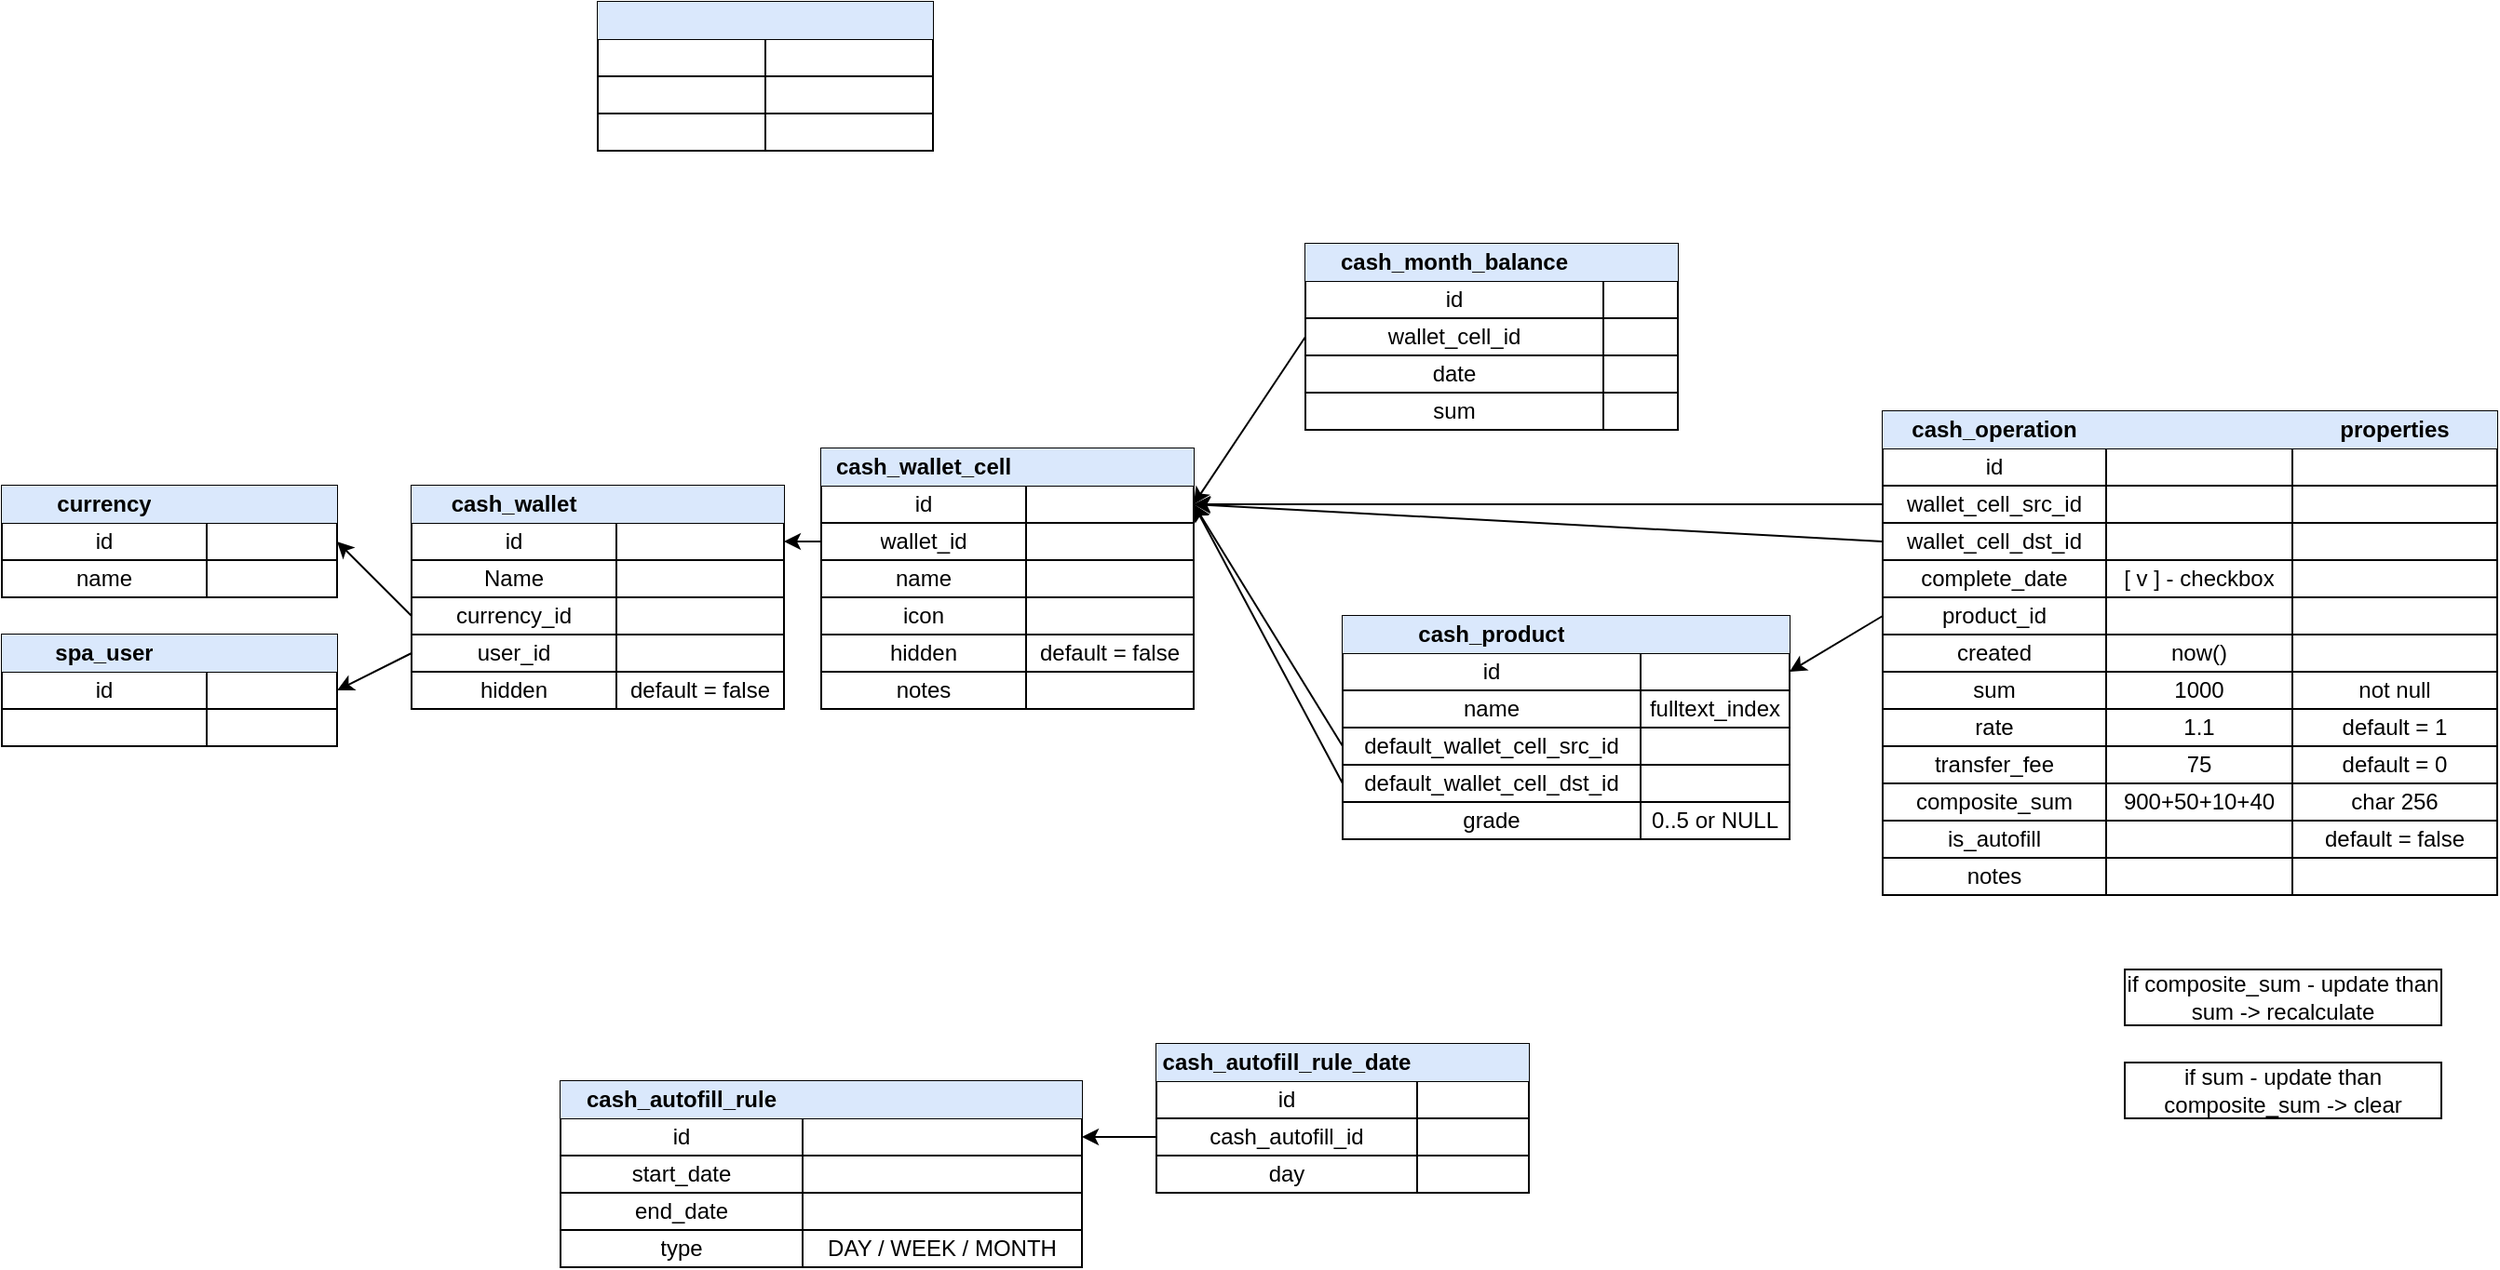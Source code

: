 <mxfile version="20.8.10" type="device"><diagram name="cash" id="pz8SLy-T8Ppxdvkg6Pi_"><mxGraphModel dx="1834" dy="1236" grid="1" gridSize="10" guides="1" tooltips="1" connect="1" arrows="1" fold="1" page="0" pageScale="1" pageWidth="850" pageHeight="1100" math="0" shadow="0"><root><mxCell id="0"/><mxCell id="1" parent="0"/><mxCell id="OnAMemFn4lRdpAxLVZQ6-24" value="" style="shape=table;startSize=0;container=1;collapsible=0;childLayout=tableLayout;fontSize=12;align=center;" parent="1" vertex="1"><mxGeometry x="-80" y="140" width="200" height="120" as="geometry"/></mxCell><mxCell id="OnAMemFn4lRdpAxLVZQ6-25" value="" style="shape=tableRow;horizontal=0;startSize=0;swimlaneHead=0;swimlaneBody=0;strokeColor=inherit;top=0;left=0;bottom=0;right=0;collapsible=0;dropTarget=0;fillColor=none;points=[[0,0.5],[1,0.5]];portConstraint=eastwest;fontSize=16;" parent="OnAMemFn4lRdpAxLVZQ6-24" vertex="1"><mxGeometry width="200" height="20" as="geometry"/></mxCell><mxCell id="OnAMemFn4lRdpAxLVZQ6-26" value="cash_wallet" style="shape=partialRectangle;html=1;whiteSpace=wrap;connectable=0;strokeColor=#6c8ebf;overflow=hidden;fillColor=#dae8fc;top=0;left=0;bottom=0;right=0;pointerEvents=1;fontSize=12;fontStyle=1" parent="OnAMemFn4lRdpAxLVZQ6-25" vertex="1"><mxGeometry width="110" height="20" as="geometry"><mxRectangle width="110" height="20" as="alternateBounds"/></mxGeometry></mxCell><mxCell id="OnAMemFn4lRdpAxLVZQ6-27" value="" style="shape=partialRectangle;html=1;whiteSpace=wrap;connectable=0;strokeColor=#6c8ebf;overflow=hidden;fillColor=#dae8fc;top=0;left=0;bottom=0;right=0;pointerEvents=1;fontSize=12;fontStyle=1" parent="OnAMemFn4lRdpAxLVZQ6-25" vertex="1"><mxGeometry x="110" width="90" height="20" as="geometry"><mxRectangle width="90" height="20" as="alternateBounds"/></mxGeometry></mxCell><mxCell id="OnAMemFn4lRdpAxLVZQ6-29" value="" style="shape=tableRow;horizontal=0;startSize=0;swimlaneHead=0;swimlaneBody=0;strokeColor=inherit;top=0;left=0;bottom=0;right=0;collapsible=0;dropTarget=0;fillColor=none;points=[[0,0.5],[1,0.5]];portConstraint=eastwest;fontSize=16;" parent="OnAMemFn4lRdpAxLVZQ6-24" vertex="1"><mxGeometry y="20" width="200" height="20" as="geometry"/></mxCell><mxCell id="OnAMemFn4lRdpAxLVZQ6-30" value="id" style="shape=partialRectangle;html=1;whiteSpace=wrap;connectable=0;strokeColor=inherit;overflow=hidden;fillColor=none;top=0;left=0;bottom=0;right=0;pointerEvents=1;fontSize=12;" parent="OnAMemFn4lRdpAxLVZQ6-29" vertex="1"><mxGeometry width="110" height="20" as="geometry"><mxRectangle width="110" height="20" as="alternateBounds"/></mxGeometry></mxCell><mxCell id="OnAMemFn4lRdpAxLVZQ6-31" value="" style="shape=partialRectangle;html=1;whiteSpace=wrap;connectable=0;strokeColor=inherit;overflow=hidden;fillColor=none;top=0;left=0;bottom=0;right=0;pointerEvents=1;fontSize=12;" parent="OnAMemFn4lRdpAxLVZQ6-29" vertex="1"><mxGeometry x="110" width="90" height="20" as="geometry"><mxRectangle width="90" height="20" as="alternateBounds"/></mxGeometry></mxCell><mxCell id="OnAMemFn4lRdpAxLVZQ6-33" value="" style="shape=tableRow;horizontal=0;startSize=0;swimlaneHead=0;swimlaneBody=0;strokeColor=inherit;top=0;left=0;bottom=0;right=0;collapsible=0;dropTarget=0;fillColor=none;points=[[0,0.5],[1,0.5]];portConstraint=eastwest;fontSize=16;" parent="OnAMemFn4lRdpAxLVZQ6-24" vertex="1"><mxGeometry y="40" width="200" height="20" as="geometry"/></mxCell><mxCell id="OnAMemFn4lRdpAxLVZQ6-34" value="Name" style="shape=partialRectangle;html=1;whiteSpace=wrap;connectable=0;strokeColor=inherit;overflow=hidden;fillColor=none;top=0;left=0;bottom=0;right=0;pointerEvents=1;fontSize=12;" parent="OnAMemFn4lRdpAxLVZQ6-33" vertex="1"><mxGeometry width="110" height="20" as="geometry"><mxRectangle width="110" height="20" as="alternateBounds"/></mxGeometry></mxCell><mxCell id="OnAMemFn4lRdpAxLVZQ6-35" value="" style="shape=partialRectangle;html=1;whiteSpace=wrap;connectable=0;strokeColor=inherit;overflow=hidden;fillColor=none;top=0;left=0;bottom=0;right=0;pointerEvents=1;fontSize=12;" parent="OnAMemFn4lRdpAxLVZQ6-33" vertex="1"><mxGeometry x="110" width="90" height="20" as="geometry"><mxRectangle width="90" height="20" as="alternateBounds"/></mxGeometry></mxCell><mxCell id="OnAMemFn4lRdpAxLVZQ6-171" style="shape=tableRow;horizontal=0;startSize=0;swimlaneHead=0;swimlaneBody=0;strokeColor=inherit;top=0;left=0;bottom=0;right=0;collapsible=0;dropTarget=0;fillColor=none;points=[[0,0.5],[1,0.5]];portConstraint=eastwest;fontSize=16;" parent="OnAMemFn4lRdpAxLVZQ6-24" vertex="1"><mxGeometry y="60" width="200" height="20" as="geometry"/></mxCell><mxCell id="OnAMemFn4lRdpAxLVZQ6-172" value="currency_id" style="shape=partialRectangle;html=1;whiteSpace=wrap;connectable=0;strokeColor=inherit;overflow=hidden;fillColor=none;top=0;left=0;bottom=0;right=0;pointerEvents=1;fontSize=12;" parent="OnAMemFn4lRdpAxLVZQ6-171" vertex="1"><mxGeometry width="110" height="20" as="geometry"><mxRectangle width="110" height="20" as="alternateBounds"/></mxGeometry></mxCell><mxCell id="OnAMemFn4lRdpAxLVZQ6-173" style="shape=partialRectangle;html=1;whiteSpace=wrap;connectable=0;strokeColor=inherit;overflow=hidden;fillColor=none;top=0;left=0;bottom=0;right=0;pointerEvents=1;fontSize=12;" parent="OnAMemFn4lRdpAxLVZQ6-171" vertex="1"><mxGeometry x="110" width="90" height="20" as="geometry"><mxRectangle width="90" height="20" as="alternateBounds"/></mxGeometry></mxCell><mxCell id="OnAMemFn4lRdpAxLVZQ6-188" style="shape=tableRow;horizontal=0;startSize=0;swimlaneHead=0;swimlaneBody=0;strokeColor=inherit;top=0;left=0;bottom=0;right=0;collapsible=0;dropTarget=0;fillColor=none;points=[[0,0.5],[1,0.5]];portConstraint=eastwest;fontSize=16;" parent="OnAMemFn4lRdpAxLVZQ6-24" vertex="1"><mxGeometry y="80" width="200" height="20" as="geometry"/></mxCell><mxCell id="OnAMemFn4lRdpAxLVZQ6-189" value="user_id" style="shape=partialRectangle;html=1;whiteSpace=wrap;connectable=0;strokeColor=inherit;overflow=hidden;fillColor=none;top=0;left=0;bottom=0;right=0;pointerEvents=1;fontSize=12;" parent="OnAMemFn4lRdpAxLVZQ6-188" vertex="1"><mxGeometry width="110" height="20" as="geometry"><mxRectangle width="110" height="20" as="alternateBounds"/></mxGeometry></mxCell><mxCell id="OnAMemFn4lRdpAxLVZQ6-190" value="" style="shape=partialRectangle;html=1;whiteSpace=wrap;connectable=0;strokeColor=inherit;overflow=hidden;fillColor=none;top=0;left=0;bottom=0;right=0;pointerEvents=1;fontSize=12;" parent="OnAMemFn4lRdpAxLVZQ6-188" vertex="1"><mxGeometry x="110" width="90" height="20" as="geometry"><mxRectangle width="90" height="20" as="alternateBounds"/></mxGeometry></mxCell><mxCell id="YNTkgwTFQZpeZmh72qGz-70" style="shape=tableRow;horizontal=0;startSize=0;swimlaneHead=0;swimlaneBody=0;strokeColor=inherit;top=0;left=0;bottom=0;right=0;collapsible=0;dropTarget=0;fillColor=none;points=[[0,0.5],[1,0.5]];portConstraint=eastwest;fontSize=16;" vertex="1" parent="OnAMemFn4lRdpAxLVZQ6-24"><mxGeometry y="100" width="200" height="20" as="geometry"/></mxCell><mxCell id="YNTkgwTFQZpeZmh72qGz-71" value="hidden" style="shape=partialRectangle;html=1;whiteSpace=wrap;connectable=0;strokeColor=inherit;overflow=hidden;fillColor=none;top=0;left=0;bottom=0;right=0;pointerEvents=1;fontSize=12;" vertex="1" parent="YNTkgwTFQZpeZmh72qGz-70"><mxGeometry width="110" height="20" as="geometry"><mxRectangle width="110" height="20" as="alternateBounds"/></mxGeometry></mxCell><mxCell id="YNTkgwTFQZpeZmh72qGz-72" value="default = false" style="shape=partialRectangle;html=1;whiteSpace=wrap;connectable=0;strokeColor=inherit;overflow=hidden;fillColor=none;top=0;left=0;bottom=0;right=0;pointerEvents=1;fontSize=12;" vertex="1" parent="YNTkgwTFQZpeZmh72qGz-70"><mxGeometry x="110" width="90" height="20" as="geometry"><mxRectangle width="90" height="20" as="alternateBounds"/></mxGeometry></mxCell><mxCell id="OnAMemFn4lRdpAxLVZQ6-53" value="" style="shape=table;startSize=0;container=1;collapsible=0;childLayout=tableLayout;fontSize=12;align=center;" parent="1" vertex="1"><mxGeometry x="20" y="-120" width="180" height="80" as="geometry"/></mxCell><mxCell id="OnAMemFn4lRdpAxLVZQ6-54" value="" style="shape=tableRow;horizontal=0;startSize=0;swimlaneHead=0;swimlaneBody=0;strokeColor=inherit;top=0;left=0;bottom=0;right=0;collapsible=0;dropTarget=0;fillColor=none;points=[[0,0.5],[1,0.5]];portConstraint=eastwest;fontSize=16;" parent="OnAMemFn4lRdpAxLVZQ6-53" vertex="1"><mxGeometry width="180" height="20" as="geometry"/></mxCell><mxCell id="OnAMemFn4lRdpAxLVZQ6-55" value="" style="shape=partialRectangle;html=1;whiteSpace=wrap;connectable=0;strokeColor=#6c8ebf;overflow=hidden;fillColor=#dae8fc;top=0;left=0;bottom=0;right=0;pointerEvents=1;fontSize=12;fontStyle=1" parent="OnAMemFn4lRdpAxLVZQ6-54" vertex="1"><mxGeometry width="90" height="20" as="geometry"><mxRectangle width="90" height="20" as="alternateBounds"/></mxGeometry></mxCell><mxCell id="OnAMemFn4lRdpAxLVZQ6-56" value="" style="shape=partialRectangle;html=1;whiteSpace=wrap;connectable=0;strokeColor=#6c8ebf;overflow=hidden;fillColor=#dae8fc;top=0;left=0;bottom=0;right=0;pointerEvents=1;fontSize=12;fontStyle=1" parent="OnAMemFn4lRdpAxLVZQ6-54" vertex="1"><mxGeometry x="90" width="90" height="20" as="geometry"><mxRectangle width="90" height="20" as="alternateBounds"/></mxGeometry></mxCell><mxCell id="OnAMemFn4lRdpAxLVZQ6-57" value="" style="shape=tableRow;horizontal=0;startSize=0;swimlaneHead=0;swimlaneBody=0;strokeColor=inherit;top=0;left=0;bottom=0;right=0;collapsible=0;dropTarget=0;fillColor=none;points=[[0,0.5],[1,0.5]];portConstraint=eastwest;fontSize=16;" parent="OnAMemFn4lRdpAxLVZQ6-53" vertex="1"><mxGeometry y="20" width="180" height="20" as="geometry"/></mxCell><mxCell id="OnAMemFn4lRdpAxLVZQ6-58" value="" style="shape=partialRectangle;html=1;whiteSpace=wrap;connectable=0;strokeColor=inherit;overflow=hidden;fillColor=none;top=0;left=0;bottom=0;right=0;pointerEvents=1;fontSize=12;" parent="OnAMemFn4lRdpAxLVZQ6-57" vertex="1"><mxGeometry width="90" height="20" as="geometry"><mxRectangle width="90" height="20" as="alternateBounds"/></mxGeometry></mxCell><mxCell id="OnAMemFn4lRdpAxLVZQ6-59" value="" style="shape=partialRectangle;html=1;whiteSpace=wrap;connectable=0;strokeColor=inherit;overflow=hidden;fillColor=none;top=0;left=0;bottom=0;right=0;pointerEvents=1;fontSize=12;" parent="OnAMemFn4lRdpAxLVZQ6-57" vertex="1"><mxGeometry x="90" width="90" height="20" as="geometry"><mxRectangle width="90" height="20" as="alternateBounds"/></mxGeometry></mxCell><mxCell id="OnAMemFn4lRdpAxLVZQ6-60" value="" style="shape=tableRow;horizontal=0;startSize=0;swimlaneHead=0;swimlaneBody=0;strokeColor=inherit;top=0;left=0;bottom=0;right=0;collapsible=0;dropTarget=0;fillColor=none;points=[[0,0.5],[1,0.5]];portConstraint=eastwest;fontSize=16;" parent="OnAMemFn4lRdpAxLVZQ6-53" vertex="1"><mxGeometry y="40" width="180" height="20" as="geometry"/></mxCell><mxCell id="OnAMemFn4lRdpAxLVZQ6-61" value="" style="shape=partialRectangle;html=1;whiteSpace=wrap;connectable=0;strokeColor=inherit;overflow=hidden;fillColor=none;top=0;left=0;bottom=0;right=0;pointerEvents=1;fontSize=12;" parent="OnAMemFn4lRdpAxLVZQ6-60" vertex="1"><mxGeometry width="90" height="20" as="geometry"><mxRectangle width="90" height="20" as="alternateBounds"/></mxGeometry></mxCell><mxCell id="OnAMemFn4lRdpAxLVZQ6-62" value="" style="shape=partialRectangle;html=1;whiteSpace=wrap;connectable=0;strokeColor=inherit;overflow=hidden;fillColor=none;top=0;left=0;bottom=0;right=0;pointerEvents=1;fontSize=12;" parent="OnAMemFn4lRdpAxLVZQ6-60" vertex="1"><mxGeometry x="90" width="90" height="20" as="geometry"><mxRectangle width="90" height="20" as="alternateBounds"/></mxGeometry></mxCell><mxCell id="OnAMemFn4lRdpAxLVZQ6-63" style="shape=tableRow;horizontal=0;startSize=0;swimlaneHead=0;swimlaneBody=0;strokeColor=inherit;top=0;left=0;bottom=0;right=0;collapsible=0;dropTarget=0;fillColor=none;points=[[0,0.5],[1,0.5]];portConstraint=eastwest;fontSize=16;" parent="OnAMemFn4lRdpAxLVZQ6-53" vertex="1"><mxGeometry y="60" width="180" height="20" as="geometry"/></mxCell><mxCell id="OnAMemFn4lRdpAxLVZQ6-64" value="" style="shape=partialRectangle;html=1;whiteSpace=wrap;connectable=0;strokeColor=inherit;overflow=hidden;fillColor=none;top=0;left=0;bottom=0;right=0;pointerEvents=1;fontSize=12;" parent="OnAMemFn4lRdpAxLVZQ6-63" vertex="1"><mxGeometry width="90" height="20" as="geometry"><mxRectangle width="90" height="20" as="alternateBounds"/></mxGeometry></mxCell><mxCell id="OnAMemFn4lRdpAxLVZQ6-65" style="shape=partialRectangle;html=1;whiteSpace=wrap;connectable=0;strokeColor=inherit;overflow=hidden;fillColor=none;top=0;left=0;bottom=0;right=0;pointerEvents=1;fontSize=12;" parent="OnAMemFn4lRdpAxLVZQ6-63" vertex="1"><mxGeometry x="90" width="90" height="20" as="geometry"><mxRectangle width="90" height="20" as="alternateBounds"/></mxGeometry></mxCell><mxCell id="OnAMemFn4lRdpAxLVZQ6-69" value="" style="shape=table;startSize=0;container=1;collapsible=0;childLayout=tableLayout;fontSize=12;align=center;" parent="1" vertex="1"><mxGeometry x="710" y="100" width="330" height="260" as="geometry"/></mxCell><mxCell id="OnAMemFn4lRdpAxLVZQ6-70" value="" style="shape=tableRow;horizontal=0;startSize=0;swimlaneHead=0;swimlaneBody=0;strokeColor=inherit;top=0;left=0;bottom=0;right=0;collapsible=0;dropTarget=0;fillColor=none;points=[[0,0.5],[1,0.5]];portConstraint=eastwest;fontSize=16;" parent="OnAMemFn4lRdpAxLVZQ6-69" vertex="1"><mxGeometry width="330" height="20" as="geometry"/></mxCell><mxCell id="OnAMemFn4lRdpAxLVZQ6-71" value="cash_operation" style="shape=partialRectangle;html=1;whiteSpace=wrap;connectable=0;strokeColor=#6c8ebf;overflow=hidden;fillColor=#dae8fc;top=0;left=0;bottom=0;right=0;pointerEvents=1;fontSize=12;fontStyle=1" parent="OnAMemFn4lRdpAxLVZQ6-70" vertex="1"><mxGeometry width="120" height="20" as="geometry"><mxRectangle width="120" height="20" as="alternateBounds"/></mxGeometry></mxCell><mxCell id="OnAMemFn4lRdpAxLVZQ6-72" value="" style="shape=partialRectangle;html=1;whiteSpace=wrap;connectable=0;strokeColor=#6c8ebf;overflow=hidden;fillColor=#dae8fc;top=0;left=0;bottom=0;right=0;pointerEvents=1;fontSize=12;fontStyle=1" parent="OnAMemFn4lRdpAxLVZQ6-70" vertex="1"><mxGeometry x="120" width="100" height="20" as="geometry"><mxRectangle width="100" height="20" as="alternateBounds"/></mxGeometry></mxCell><mxCell id="OnAMemFn4lRdpAxLVZQ6-103" value="properties" style="shape=partialRectangle;html=1;whiteSpace=wrap;connectable=0;strokeColor=#6c8ebf;overflow=hidden;fillColor=#dae8fc;top=0;left=0;bottom=0;right=0;pointerEvents=1;fontSize=12;fontStyle=1" parent="OnAMemFn4lRdpAxLVZQ6-70" vertex="1"><mxGeometry x="220" width="110" height="20" as="geometry"><mxRectangle width="110" height="20" as="alternateBounds"/></mxGeometry></mxCell><mxCell id="OnAMemFn4lRdpAxLVZQ6-73" value="" style="shape=tableRow;horizontal=0;startSize=0;swimlaneHead=0;swimlaneBody=0;strokeColor=inherit;top=0;left=0;bottom=0;right=0;collapsible=0;dropTarget=0;fillColor=none;points=[[0,0.5],[1,0.5]];portConstraint=eastwest;fontSize=16;" parent="OnAMemFn4lRdpAxLVZQ6-69" vertex="1"><mxGeometry y="20" width="330" height="20" as="geometry"/></mxCell><mxCell id="OnAMemFn4lRdpAxLVZQ6-74" value="id" style="shape=partialRectangle;html=1;whiteSpace=wrap;connectable=0;strokeColor=inherit;overflow=hidden;fillColor=none;top=0;left=0;bottom=0;right=0;pointerEvents=1;fontSize=12;" parent="OnAMemFn4lRdpAxLVZQ6-73" vertex="1"><mxGeometry width="120" height="20" as="geometry"><mxRectangle width="120" height="20" as="alternateBounds"/></mxGeometry></mxCell><mxCell id="OnAMemFn4lRdpAxLVZQ6-75" value="" style="shape=partialRectangle;html=1;whiteSpace=wrap;connectable=0;strokeColor=inherit;overflow=hidden;fillColor=none;top=0;left=0;bottom=0;right=0;pointerEvents=1;fontSize=12;" parent="OnAMemFn4lRdpAxLVZQ6-73" vertex="1"><mxGeometry x="120" width="100" height="20" as="geometry"><mxRectangle width="100" height="20" as="alternateBounds"/></mxGeometry></mxCell><mxCell id="OnAMemFn4lRdpAxLVZQ6-104" value="" style="shape=partialRectangle;html=1;whiteSpace=wrap;connectable=0;strokeColor=inherit;overflow=hidden;fillColor=none;top=0;left=0;bottom=0;right=0;pointerEvents=1;fontSize=12;" parent="OnAMemFn4lRdpAxLVZQ6-73" vertex="1"><mxGeometry x="220" width="110" height="20" as="geometry"><mxRectangle width="110" height="20" as="alternateBounds"/></mxGeometry></mxCell><mxCell id="OnAMemFn4lRdpAxLVZQ6-76" value="" style="shape=tableRow;horizontal=0;startSize=0;swimlaneHead=0;swimlaneBody=0;strokeColor=inherit;top=0;left=0;bottom=0;right=0;collapsible=0;dropTarget=0;fillColor=none;points=[[0,0.5],[1,0.5]];portConstraint=eastwest;fontSize=16;" parent="OnAMemFn4lRdpAxLVZQ6-69" vertex="1"><mxGeometry y="40" width="330" height="20" as="geometry"/></mxCell><mxCell id="OnAMemFn4lRdpAxLVZQ6-77" value="wallet_cell_src_id" style="shape=partialRectangle;html=1;whiteSpace=wrap;connectable=0;strokeColor=inherit;overflow=hidden;fillColor=none;top=0;left=0;bottom=0;right=0;pointerEvents=1;fontSize=12;" parent="OnAMemFn4lRdpAxLVZQ6-76" vertex="1"><mxGeometry width="120" height="20" as="geometry"><mxRectangle width="120" height="20" as="alternateBounds"/></mxGeometry></mxCell><mxCell id="OnAMemFn4lRdpAxLVZQ6-78" value="" style="shape=partialRectangle;html=1;whiteSpace=wrap;connectable=0;strokeColor=inherit;overflow=hidden;fillColor=none;top=0;left=0;bottom=0;right=0;pointerEvents=1;fontSize=12;" parent="OnAMemFn4lRdpAxLVZQ6-76" vertex="1"><mxGeometry x="120" width="100" height="20" as="geometry"><mxRectangle width="100" height="20" as="alternateBounds"/></mxGeometry></mxCell><mxCell id="OnAMemFn4lRdpAxLVZQ6-105" value="" style="shape=partialRectangle;html=1;whiteSpace=wrap;connectable=0;strokeColor=inherit;overflow=hidden;fillColor=none;top=0;left=0;bottom=0;right=0;pointerEvents=1;fontSize=12;" parent="OnAMemFn4lRdpAxLVZQ6-76" vertex="1"><mxGeometry x="220" width="110" height="20" as="geometry"><mxRectangle width="110" height="20" as="alternateBounds"/></mxGeometry></mxCell><mxCell id="OnAMemFn4lRdpAxLVZQ6-79" style="shape=tableRow;horizontal=0;startSize=0;swimlaneHead=0;swimlaneBody=0;strokeColor=inherit;top=0;left=0;bottom=0;right=0;collapsible=0;dropTarget=0;fillColor=none;points=[[0,0.5],[1,0.5]];portConstraint=eastwest;fontSize=16;" parent="OnAMemFn4lRdpAxLVZQ6-69" vertex="1"><mxGeometry y="60" width="330" height="20" as="geometry"/></mxCell><mxCell id="OnAMemFn4lRdpAxLVZQ6-80" value="wallet_cell_dst_id" style="shape=partialRectangle;html=1;whiteSpace=wrap;connectable=0;strokeColor=inherit;overflow=hidden;fillColor=none;top=0;left=0;bottom=0;right=0;pointerEvents=1;fontSize=12;" parent="OnAMemFn4lRdpAxLVZQ6-79" vertex="1"><mxGeometry width="120" height="20" as="geometry"><mxRectangle width="120" height="20" as="alternateBounds"/></mxGeometry></mxCell><mxCell id="OnAMemFn4lRdpAxLVZQ6-81" value="" style="shape=partialRectangle;html=1;whiteSpace=wrap;connectable=0;strokeColor=inherit;overflow=hidden;fillColor=none;top=0;left=0;bottom=0;right=0;pointerEvents=1;fontSize=12;" parent="OnAMemFn4lRdpAxLVZQ6-79" vertex="1"><mxGeometry x="120" width="100" height="20" as="geometry"><mxRectangle width="100" height="20" as="alternateBounds"/></mxGeometry></mxCell><mxCell id="OnAMemFn4lRdpAxLVZQ6-106" style="shape=partialRectangle;html=1;whiteSpace=wrap;connectable=0;strokeColor=inherit;overflow=hidden;fillColor=none;top=0;left=0;bottom=0;right=0;pointerEvents=1;fontSize=12;" parent="OnAMemFn4lRdpAxLVZQ6-79" vertex="1"><mxGeometry x="220" width="110" height="20" as="geometry"><mxRectangle width="110" height="20" as="alternateBounds"/></mxGeometry></mxCell><mxCell id="YNTkgwTFQZpeZmh72qGz-58" style="shape=tableRow;horizontal=0;startSize=0;swimlaneHead=0;swimlaneBody=0;strokeColor=inherit;top=0;left=0;bottom=0;right=0;collapsible=0;dropTarget=0;fillColor=none;points=[[0,0.5],[1,0.5]];portConstraint=eastwest;fontSize=16;" vertex="1" parent="OnAMemFn4lRdpAxLVZQ6-69"><mxGeometry y="80" width="330" height="20" as="geometry"/></mxCell><mxCell id="YNTkgwTFQZpeZmh72qGz-59" value="complete_date" style="shape=partialRectangle;html=1;whiteSpace=wrap;connectable=0;strokeColor=inherit;overflow=hidden;fillColor=none;top=0;left=0;bottom=0;right=0;pointerEvents=1;fontSize=12;" vertex="1" parent="YNTkgwTFQZpeZmh72qGz-58"><mxGeometry width="120" height="20" as="geometry"><mxRectangle width="120" height="20" as="alternateBounds"/></mxGeometry></mxCell><mxCell id="YNTkgwTFQZpeZmh72qGz-60" value="[ v ] - checkbox" style="shape=partialRectangle;html=1;whiteSpace=wrap;connectable=0;strokeColor=inherit;overflow=hidden;fillColor=none;top=0;left=0;bottom=0;right=0;pointerEvents=1;fontSize=12;" vertex="1" parent="YNTkgwTFQZpeZmh72qGz-58"><mxGeometry x="120" width="100" height="20" as="geometry"><mxRectangle width="100" height="20" as="alternateBounds"/></mxGeometry></mxCell><mxCell id="YNTkgwTFQZpeZmh72qGz-61" style="shape=partialRectangle;html=1;whiteSpace=wrap;connectable=0;strokeColor=inherit;overflow=hidden;fillColor=none;top=0;left=0;bottom=0;right=0;pointerEvents=1;fontSize=12;" vertex="1" parent="YNTkgwTFQZpeZmh72qGz-58"><mxGeometry x="220" width="110" height="20" as="geometry"><mxRectangle width="110" height="20" as="alternateBounds"/></mxGeometry></mxCell><mxCell id="Rh-ThmJEUPHDPuQjWT4H-36" style="shape=tableRow;horizontal=0;startSize=0;swimlaneHead=0;swimlaneBody=0;strokeColor=inherit;top=0;left=0;bottom=0;right=0;collapsible=0;dropTarget=0;fillColor=none;points=[[0,0.5],[1,0.5]];portConstraint=eastwest;fontSize=16;" parent="OnAMemFn4lRdpAxLVZQ6-69" vertex="1"><mxGeometry y="100" width="330" height="20" as="geometry"/></mxCell><mxCell id="Rh-ThmJEUPHDPuQjWT4H-37" value="product_id" style="shape=partialRectangle;html=1;whiteSpace=wrap;connectable=0;strokeColor=inherit;overflow=hidden;fillColor=none;top=0;left=0;bottom=0;right=0;pointerEvents=1;fontSize=12;" parent="Rh-ThmJEUPHDPuQjWT4H-36" vertex="1"><mxGeometry width="120" height="20" as="geometry"><mxRectangle width="120" height="20" as="alternateBounds"/></mxGeometry></mxCell><mxCell id="Rh-ThmJEUPHDPuQjWT4H-38" style="shape=partialRectangle;html=1;whiteSpace=wrap;connectable=0;strokeColor=inherit;overflow=hidden;fillColor=none;top=0;left=0;bottom=0;right=0;pointerEvents=1;fontSize=12;" parent="Rh-ThmJEUPHDPuQjWT4H-36" vertex="1"><mxGeometry x="120" width="100" height="20" as="geometry"><mxRectangle width="100" height="20" as="alternateBounds"/></mxGeometry></mxCell><mxCell id="Rh-ThmJEUPHDPuQjWT4H-39" style="shape=partialRectangle;html=1;whiteSpace=wrap;connectable=0;strokeColor=inherit;overflow=hidden;fillColor=none;top=0;left=0;bottom=0;right=0;pointerEvents=1;fontSize=12;" parent="Rh-ThmJEUPHDPuQjWT4H-36" vertex="1"><mxGeometry x="220" width="110" height="20" as="geometry"><mxRectangle width="110" height="20" as="alternateBounds"/></mxGeometry></mxCell><mxCell id="OnAMemFn4lRdpAxLVZQ6-84" style="shape=tableRow;horizontal=0;startSize=0;swimlaneHead=0;swimlaneBody=0;strokeColor=inherit;top=0;left=0;bottom=0;right=0;collapsible=0;dropTarget=0;fillColor=none;points=[[0,0.5],[1,0.5]];portConstraint=eastwest;fontSize=16;" parent="OnAMemFn4lRdpAxLVZQ6-69" vertex="1"><mxGeometry y="120" width="330" height="20" as="geometry"/></mxCell><mxCell id="OnAMemFn4lRdpAxLVZQ6-85" value="created" style="shape=partialRectangle;html=1;whiteSpace=wrap;connectable=0;strokeColor=inherit;overflow=hidden;fillColor=none;top=0;left=0;bottom=0;right=0;pointerEvents=1;fontSize=12;" parent="OnAMemFn4lRdpAxLVZQ6-84" vertex="1"><mxGeometry width="120" height="20" as="geometry"><mxRectangle width="120" height="20" as="alternateBounds"/></mxGeometry></mxCell><mxCell id="OnAMemFn4lRdpAxLVZQ6-86" value="now()" style="shape=partialRectangle;html=1;whiteSpace=wrap;connectable=0;strokeColor=inherit;overflow=hidden;fillColor=none;top=0;left=0;bottom=0;right=0;pointerEvents=1;fontSize=12;" parent="OnAMemFn4lRdpAxLVZQ6-84" vertex="1"><mxGeometry x="120" width="100" height="20" as="geometry"><mxRectangle width="100" height="20" as="alternateBounds"/></mxGeometry></mxCell><mxCell id="OnAMemFn4lRdpAxLVZQ6-109" style="shape=partialRectangle;html=1;whiteSpace=wrap;connectable=0;strokeColor=inherit;overflow=hidden;fillColor=none;top=0;left=0;bottom=0;right=0;pointerEvents=1;fontSize=12;" parent="OnAMemFn4lRdpAxLVZQ6-84" vertex="1"><mxGeometry x="220" width="110" height="20" as="geometry"><mxRectangle width="110" height="20" as="alternateBounds"/></mxGeometry></mxCell><mxCell id="OnAMemFn4lRdpAxLVZQ6-99" style="shape=tableRow;horizontal=0;startSize=0;swimlaneHead=0;swimlaneBody=0;strokeColor=inherit;top=0;left=0;bottom=0;right=0;collapsible=0;dropTarget=0;fillColor=none;points=[[0,0.5],[1,0.5]];portConstraint=eastwest;fontSize=16;" parent="OnAMemFn4lRdpAxLVZQ6-69" vertex="1"><mxGeometry y="140" width="330" height="20" as="geometry"/></mxCell><mxCell id="OnAMemFn4lRdpAxLVZQ6-100" value="sum" style="shape=partialRectangle;html=1;whiteSpace=wrap;connectable=0;strokeColor=inherit;overflow=hidden;fillColor=none;top=0;left=0;bottom=0;right=0;pointerEvents=1;fontSize=12;" parent="OnAMemFn4lRdpAxLVZQ6-99" vertex="1"><mxGeometry width="120" height="20" as="geometry"><mxRectangle width="120" height="20" as="alternateBounds"/></mxGeometry></mxCell><mxCell id="OnAMemFn4lRdpAxLVZQ6-101" value="1000" style="shape=partialRectangle;html=1;whiteSpace=wrap;connectable=0;strokeColor=inherit;overflow=hidden;fillColor=none;top=0;left=0;bottom=0;right=0;pointerEvents=1;fontSize=12;" parent="OnAMemFn4lRdpAxLVZQ6-99" vertex="1"><mxGeometry x="120" width="100" height="20" as="geometry"><mxRectangle width="100" height="20" as="alternateBounds"/></mxGeometry></mxCell><mxCell id="OnAMemFn4lRdpAxLVZQ6-110" value="not null" style="shape=partialRectangle;html=1;whiteSpace=wrap;connectable=0;strokeColor=inherit;overflow=hidden;fillColor=none;top=0;left=0;bottom=0;right=0;pointerEvents=1;fontSize=12;" parent="OnAMemFn4lRdpAxLVZQ6-99" vertex="1"><mxGeometry x="220" width="110" height="20" as="geometry"><mxRectangle width="110" height="20" as="alternateBounds"/></mxGeometry></mxCell><mxCell id="OnAMemFn4lRdpAxLVZQ6-96" style="shape=tableRow;horizontal=0;startSize=0;swimlaneHead=0;swimlaneBody=0;strokeColor=inherit;top=0;left=0;bottom=0;right=0;collapsible=0;dropTarget=0;fillColor=none;points=[[0,0.5],[1,0.5]];portConstraint=eastwest;fontSize=16;" parent="OnAMemFn4lRdpAxLVZQ6-69" vertex="1"><mxGeometry y="160" width="330" height="20" as="geometry"/></mxCell><mxCell id="OnAMemFn4lRdpAxLVZQ6-97" value="rate" style="shape=partialRectangle;html=1;whiteSpace=wrap;connectable=0;strokeColor=inherit;overflow=hidden;fillColor=none;top=0;left=0;bottom=0;right=0;pointerEvents=1;fontSize=12;" parent="OnAMemFn4lRdpAxLVZQ6-96" vertex="1"><mxGeometry width="120" height="20" as="geometry"><mxRectangle width="120" height="20" as="alternateBounds"/></mxGeometry></mxCell><mxCell id="OnAMemFn4lRdpAxLVZQ6-98" value="1.1" style="shape=partialRectangle;html=1;whiteSpace=wrap;connectable=0;strokeColor=inherit;overflow=hidden;fillColor=none;top=0;left=0;bottom=0;right=0;pointerEvents=1;fontSize=12;" parent="OnAMemFn4lRdpAxLVZQ6-96" vertex="1"><mxGeometry x="120" width="100" height="20" as="geometry"><mxRectangle width="100" height="20" as="alternateBounds"/></mxGeometry></mxCell><mxCell id="OnAMemFn4lRdpAxLVZQ6-111" value="default = 1" style="shape=partialRectangle;html=1;whiteSpace=wrap;connectable=0;strokeColor=inherit;overflow=hidden;fillColor=none;top=0;left=0;bottom=0;right=0;pointerEvents=1;fontSize=12;" parent="OnAMemFn4lRdpAxLVZQ6-96" vertex="1"><mxGeometry x="220" width="110" height="20" as="geometry"><mxRectangle width="110" height="20" as="alternateBounds"/></mxGeometry></mxCell><mxCell id="OnAMemFn4lRdpAxLVZQ6-93" style="shape=tableRow;horizontal=0;startSize=0;swimlaneHead=0;swimlaneBody=0;strokeColor=inherit;top=0;left=0;bottom=0;right=0;collapsible=0;dropTarget=0;fillColor=none;points=[[0,0.5],[1,0.5]];portConstraint=eastwest;fontSize=16;" parent="OnAMemFn4lRdpAxLVZQ6-69" vertex="1"><mxGeometry y="180" width="330" height="20" as="geometry"/></mxCell><mxCell id="OnAMemFn4lRdpAxLVZQ6-94" value="transfer_fee" style="shape=partialRectangle;html=1;whiteSpace=wrap;connectable=0;strokeColor=inherit;overflow=hidden;fillColor=none;top=0;left=0;bottom=0;right=0;pointerEvents=1;fontSize=12;" parent="OnAMemFn4lRdpAxLVZQ6-93" vertex="1"><mxGeometry width="120" height="20" as="geometry"><mxRectangle width="120" height="20" as="alternateBounds"/></mxGeometry></mxCell><mxCell id="OnAMemFn4lRdpAxLVZQ6-95" value="75" style="shape=partialRectangle;html=1;whiteSpace=wrap;connectable=0;strokeColor=inherit;overflow=hidden;fillColor=none;top=0;left=0;bottom=0;right=0;pointerEvents=1;fontSize=12;" parent="OnAMemFn4lRdpAxLVZQ6-93" vertex="1"><mxGeometry x="120" width="100" height="20" as="geometry"><mxRectangle width="100" height="20" as="alternateBounds"/></mxGeometry></mxCell><mxCell id="OnAMemFn4lRdpAxLVZQ6-112" value="default = 0" style="shape=partialRectangle;html=1;whiteSpace=wrap;connectable=0;strokeColor=inherit;overflow=hidden;fillColor=none;top=0;left=0;bottom=0;right=0;pointerEvents=1;fontSize=12;" parent="OnAMemFn4lRdpAxLVZQ6-93" vertex="1"><mxGeometry x="220" width="110" height="20" as="geometry"><mxRectangle width="110" height="20" as="alternateBounds"/></mxGeometry></mxCell><mxCell id="OnAMemFn4lRdpAxLVZQ6-113" style="shape=tableRow;horizontal=0;startSize=0;swimlaneHead=0;swimlaneBody=0;strokeColor=inherit;top=0;left=0;bottom=0;right=0;collapsible=0;dropTarget=0;fillColor=none;points=[[0,0.5],[1,0.5]];portConstraint=eastwest;fontSize=16;" parent="OnAMemFn4lRdpAxLVZQ6-69" vertex="1"><mxGeometry y="200" width="330" height="20" as="geometry"/></mxCell><mxCell id="OnAMemFn4lRdpAxLVZQ6-114" value="composite_sum" style="shape=partialRectangle;html=1;whiteSpace=wrap;connectable=0;strokeColor=inherit;overflow=hidden;fillColor=none;top=0;left=0;bottom=0;right=0;pointerEvents=1;fontSize=12;" parent="OnAMemFn4lRdpAxLVZQ6-113" vertex="1"><mxGeometry width="120" height="20" as="geometry"><mxRectangle width="120" height="20" as="alternateBounds"/></mxGeometry></mxCell><mxCell id="OnAMemFn4lRdpAxLVZQ6-115" value="900+50+10+40" style="shape=partialRectangle;html=1;whiteSpace=wrap;connectable=0;strokeColor=inherit;overflow=hidden;fillColor=none;top=0;left=0;bottom=0;right=0;pointerEvents=1;fontSize=12;" parent="OnAMemFn4lRdpAxLVZQ6-113" vertex="1"><mxGeometry x="120" width="100" height="20" as="geometry"><mxRectangle width="100" height="20" as="alternateBounds"/></mxGeometry></mxCell><mxCell id="OnAMemFn4lRdpAxLVZQ6-116" value="char 256" style="shape=partialRectangle;html=1;whiteSpace=wrap;connectable=0;strokeColor=inherit;overflow=hidden;fillColor=none;top=0;left=0;bottom=0;right=0;pointerEvents=1;fontSize=12;" parent="OnAMemFn4lRdpAxLVZQ6-113" vertex="1"><mxGeometry x="220" width="110" height="20" as="geometry"><mxRectangle width="110" height="20" as="alternateBounds"/></mxGeometry></mxCell><mxCell id="YNTkgwTFQZpeZmh72qGz-66" style="shape=tableRow;horizontal=0;startSize=0;swimlaneHead=0;swimlaneBody=0;strokeColor=inherit;top=0;left=0;bottom=0;right=0;collapsible=0;dropTarget=0;fillColor=none;points=[[0,0.5],[1,0.5]];portConstraint=eastwest;fontSize=16;" vertex="1" parent="OnAMemFn4lRdpAxLVZQ6-69"><mxGeometry y="220" width="330" height="20" as="geometry"/></mxCell><mxCell id="YNTkgwTFQZpeZmh72qGz-67" value="is_autofill" style="shape=partialRectangle;html=1;whiteSpace=wrap;connectable=0;strokeColor=inherit;overflow=hidden;fillColor=none;top=0;left=0;bottom=0;right=0;pointerEvents=1;fontSize=12;" vertex="1" parent="YNTkgwTFQZpeZmh72qGz-66"><mxGeometry width="120" height="20" as="geometry"><mxRectangle width="120" height="20" as="alternateBounds"/></mxGeometry></mxCell><mxCell id="YNTkgwTFQZpeZmh72qGz-68" style="shape=partialRectangle;html=1;whiteSpace=wrap;connectable=0;strokeColor=inherit;overflow=hidden;fillColor=none;top=0;left=0;bottom=0;right=0;pointerEvents=1;fontSize=12;" vertex="1" parent="YNTkgwTFQZpeZmh72qGz-66"><mxGeometry x="120" width="100" height="20" as="geometry"><mxRectangle width="100" height="20" as="alternateBounds"/></mxGeometry></mxCell><mxCell id="YNTkgwTFQZpeZmh72qGz-69" value="default = false" style="shape=partialRectangle;html=1;whiteSpace=wrap;connectable=0;strokeColor=inherit;overflow=hidden;fillColor=none;top=0;left=0;bottom=0;right=0;pointerEvents=1;fontSize=12;" vertex="1" parent="YNTkgwTFQZpeZmh72qGz-66"><mxGeometry x="220" width="110" height="20" as="geometry"><mxRectangle width="110" height="20" as="alternateBounds"/></mxGeometry></mxCell><mxCell id="YNTkgwTFQZpeZmh72qGz-50" style="shape=tableRow;horizontal=0;startSize=0;swimlaneHead=0;swimlaneBody=0;strokeColor=inherit;top=0;left=0;bottom=0;right=0;collapsible=0;dropTarget=0;fillColor=none;points=[[0,0.5],[1,0.5]];portConstraint=eastwest;fontSize=16;" vertex="1" parent="OnAMemFn4lRdpAxLVZQ6-69"><mxGeometry y="240" width="330" height="20" as="geometry"/></mxCell><mxCell id="YNTkgwTFQZpeZmh72qGz-51" value="notes" style="shape=partialRectangle;html=1;whiteSpace=wrap;connectable=0;strokeColor=inherit;overflow=hidden;fillColor=none;top=0;left=0;bottom=0;right=0;pointerEvents=1;fontSize=12;" vertex="1" parent="YNTkgwTFQZpeZmh72qGz-50"><mxGeometry width="120" height="20" as="geometry"><mxRectangle width="120" height="20" as="alternateBounds"/></mxGeometry></mxCell><mxCell id="YNTkgwTFQZpeZmh72qGz-52" style="shape=partialRectangle;html=1;whiteSpace=wrap;connectable=0;strokeColor=inherit;overflow=hidden;fillColor=none;top=0;left=0;bottom=0;right=0;pointerEvents=1;fontSize=12;" vertex="1" parent="YNTkgwTFQZpeZmh72qGz-50"><mxGeometry x="120" width="100" height="20" as="geometry"><mxRectangle width="100" height="20" as="alternateBounds"/></mxGeometry></mxCell><mxCell id="YNTkgwTFQZpeZmh72qGz-53" style="shape=partialRectangle;html=1;whiteSpace=wrap;connectable=0;strokeColor=inherit;overflow=hidden;fillColor=none;top=0;left=0;bottom=0;right=0;pointerEvents=1;fontSize=12;" vertex="1" parent="YNTkgwTFQZpeZmh72qGz-50"><mxGeometry x="220" width="110" height="20" as="geometry"><mxRectangle width="110" height="20" as="alternateBounds"/></mxGeometry></mxCell><mxCell id="OnAMemFn4lRdpAxLVZQ6-82" style="rounded=0;orthogonalLoop=1;jettySize=auto;html=1;exitX=0;exitY=0.5;exitDx=0;exitDy=0;entryX=1;entryY=0.5;entryDx=0;entryDy=0;fontSize=12;" parent="1" source="OnAMemFn4lRdpAxLVZQ6-76" target="YNTkgwTFQZpeZmh72qGz-27" edge="1"><mxGeometry relative="1" as="geometry"/></mxCell><mxCell id="OnAMemFn4lRdpAxLVZQ6-83" style="edgeStyle=none;rounded=0;orthogonalLoop=1;jettySize=auto;html=1;exitX=0;exitY=0.5;exitDx=0;exitDy=0;entryX=1;entryY=0.5;entryDx=0;entryDy=0;fontSize=12;" parent="1" source="OnAMemFn4lRdpAxLVZQ6-79" target="YNTkgwTFQZpeZmh72qGz-27" edge="1"><mxGeometry relative="1" as="geometry"/></mxCell><mxCell id="OnAMemFn4lRdpAxLVZQ6-117" value="if sum - update than composite_sum -&amp;gt; clear" style="whiteSpace=wrap;html=1;fontSize=12;" parent="1" vertex="1"><mxGeometry x="840" y="450" width="170" height="30" as="geometry"/></mxCell><mxCell id="OnAMemFn4lRdpAxLVZQ6-118" value="if composite_sum - update than sum -&amp;gt; recalculate" style="whiteSpace=wrap;html=1;fontSize=12;" parent="1" vertex="1"><mxGeometry x="840" y="400" width="170" height="30" as="geometry"/></mxCell><mxCell id="OnAMemFn4lRdpAxLVZQ6-119" value="" style="shape=table;startSize=0;container=1;collapsible=0;childLayout=tableLayout;fontSize=12;align=center;" parent="1" vertex="1"><mxGeometry x="400" y="10" width="200" height="100" as="geometry"/></mxCell><mxCell id="OnAMemFn4lRdpAxLVZQ6-120" value="" style="shape=tableRow;horizontal=0;startSize=0;swimlaneHead=0;swimlaneBody=0;strokeColor=inherit;top=0;left=0;bottom=0;right=0;collapsible=0;dropTarget=0;fillColor=none;points=[[0,0.5],[1,0.5]];portConstraint=eastwest;fontSize=16;" parent="OnAMemFn4lRdpAxLVZQ6-119" vertex="1"><mxGeometry width="200" height="20" as="geometry"/></mxCell><mxCell id="OnAMemFn4lRdpAxLVZQ6-121" value="cash_month_balance" style="shape=partialRectangle;html=1;whiteSpace=wrap;connectable=0;strokeColor=#6c8ebf;overflow=hidden;fillColor=#dae8fc;top=0;left=0;bottom=0;right=0;pointerEvents=1;fontSize=12;fontStyle=1" parent="OnAMemFn4lRdpAxLVZQ6-120" vertex="1"><mxGeometry width="160" height="20" as="geometry"><mxRectangle width="160" height="20" as="alternateBounds"/></mxGeometry></mxCell><mxCell id="OnAMemFn4lRdpAxLVZQ6-122" value="" style="shape=partialRectangle;html=1;whiteSpace=wrap;connectable=0;strokeColor=#6c8ebf;overflow=hidden;fillColor=#dae8fc;top=0;left=0;bottom=0;right=0;pointerEvents=1;fontSize=12;fontStyle=1" parent="OnAMemFn4lRdpAxLVZQ6-120" vertex="1"><mxGeometry x="160" width="40" height="20" as="geometry"><mxRectangle width="40" height="20" as="alternateBounds"/></mxGeometry></mxCell><mxCell id="OnAMemFn4lRdpAxLVZQ6-123" value="" style="shape=tableRow;horizontal=0;startSize=0;swimlaneHead=0;swimlaneBody=0;strokeColor=inherit;top=0;left=0;bottom=0;right=0;collapsible=0;dropTarget=0;fillColor=none;points=[[0,0.5],[1,0.5]];portConstraint=eastwest;fontSize=16;" parent="OnAMemFn4lRdpAxLVZQ6-119" vertex="1"><mxGeometry y="20" width="200" height="20" as="geometry"/></mxCell><mxCell id="OnAMemFn4lRdpAxLVZQ6-124" value="id" style="shape=partialRectangle;html=1;whiteSpace=wrap;connectable=0;strokeColor=inherit;overflow=hidden;fillColor=none;top=0;left=0;bottom=0;right=0;pointerEvents=1;fontSize=12;" parent="OnAMemFn4lRdpAxLVZQ6-123" vertex="1"><mxGeometry width="160" height="20" as="geometry"><mxRectangle width="160" height="20" as="alternateBounds"/></mxGeometry></mxCell><mxCell id="OnAMemFn4lRdpAxLVZQ6-125" value="" style="shape=partialRectangle;html=1;whiteSpace=wrap;connectable=0;strokeColor=inherit;overflow=hidden;fillColor=none;top=0;left=0;bottom=0;right=0;pointerEvents=1;fontSize=12;" parent="OnAMemFn4lRdpAxLVZQ6-123" vertex="1"><mxGeometry x="160" width="40" height="20" as="geometry"><mxRectangle width="40" height="20" as="alternateBounds"/></mxGeometry></mxCell><mxCell id="YNTkgwTFQZpeZmh72qGz-37" style="shape=tableRow;horizontal=0;startSize=0;swimlaneHead=0;swimlaneBody=0;strokeColor=inherit;top=0;left=0;bottom=0;right=0;collapsible=0;dropTarget=0;fillColor=none;points=[[0,0.5],[1,0.5]];portConstraint=eastwest;fontSize=16;" vertex="1" parent="OnAMemFn4lRdpAxLVZQ6-119"><mxGeometry y="40" width="200" height="20" as="geometry"/></mxCell><mxCell id="YNTkgwTFQZpeZmh72qGz-38" value="wallet_cell_id" style="shape=partialRectangle;html=1;whiteSpace=wrap;connectable=0;strokeColor=inherit;overflow=hidden;fillColor=none;top=0;left=0;bottom=0;right=0;pointerEvents=1;fontSize=12;" vertex="1" parent="YNTkgwTFQZpeZmh72qGz-37"><mxGeometry width="160" height="20" as="geometry"><mxRectangle width="160" height="20" as="alternateBounds"/></mxGeometry></mxCell><mxCell id="YNTkgwTFQZpeZmh72qGz-39" style="shape=partialRectangle;html=1;whiteSpace=wrap;connectable=0;strokeColor=inherit;overflow=hidden;fillColor=none;top=0;left=0;bottom=0;right=0;pointerEvents=1;fontSize=12;" vertex="1" parent="YNTkgwTFQZpeZmh72qGz-37"><mxGeometry x="160" width="40" height="20" as="geometry"><mxRectangle width="40" height="20" as="alternateBounds"/></mxGeometry></mxCell><mxCell id="OnAMemFn4lRdpAxLVZQ6-126" value="" style="shape=tableRow;horizontal=0;startSize=0;swimlaneHead=0;swimlaneBody=0;strokeColor=inherit;top=0;left=0;bottom=0;right=0;collapsible=0;dropTarget=0;fillColor=none;points=[[0,0.5],[1,0.5]];portConstraint=eastwest;fontSize=16;" parent="OnAMemFn4lRdpAxLVZQ6-119" vertex="1"><mxGeometry y="60" width="200" height="20" as="geometry"/></mxCell><mxCell id="OnAMemFn4lRdpAxLVZQ6-127" value="date" style="shape=partialRectangle;html=1;whiteSpace=wrap;connectable=0;strokeColor=inherit;overflow=hidden;fillColor=none;top=0;left=0;bottom=0;right=0;pointerEvents=1;fontSize=12;" parent="OnAMemFn4lRdpAxLVZQ6-126" vertex="1"><mxGeometry width="160" height="20" as="geometry"><mxRectangle width="160" height="20" as="alternateBounds"/></mxGeometry></mxCell><mxCell id="OnAMemFn4lRdpAxLVZQ6-128" value="" style="shape=partialRectangle;html=1;whiteSpace=wrap;connectable=0;strokeColor=inherit;overflow=hidden;fillColor=none;top=0;left=0;bottom=0;right=0;pointerEvents=1;fontSize=12;" parent="OnAMemFn4lRdpAxLVZQ6-126" vertex="1"><mxGeometry x="160" width="40" height="20" as="geometry"><mxRectangle width="40" height="20" as="alternateBounds"/></mxGeometry></mxCell><mxCell id="OnAMemFn4lRdpAxLVZQ6-129" style="shape=tableRow;horizontal=0;startSize=0;swimlaneHead=0;swimlaneBody=0;strokeColor=inherit;top=0;left=0;bottom=0;right=0;collapsible=0;dropTarget=0;fillColor=none;points=[[0,0.5],[1,0.5]];portConstraint=eastwest;fontSize=16;" parent="OnAMemFn4lRdpAxLVZQ6-119" vertex="1"><mxGeometry y="80" width="200" height="20" as="geometry"/></mxCell><mxCell id="OnAMemFn4lRdpAxLVZQ6-130" value="sum" style="shape=partialRectangle;html=1;whiteSpace=wrap;connectable=0;strokeColor=inherit;overflow=hidden;fillColor=none;top=0;left=0;bottom=0;right=0;pointerEvents=1;fontSize=12;" parent="OnAMemFn4lRdpAxLVZQ6-129" vertex="1"><mxGeometry width="160" height="20" as="geometry"><mxRectangle width="160" height="20" as="alternateBounds"/></mxGeometry></mxCell><mxCell id="OnAMemFn4lRdpAxLVZQ6-131" style="shape=partialRectangle;html=1;whiteSpace=wrap;connectable=0;strokeColor=inherit;overflow=hidden;fillColor=none;top=0;left=0;bottom=0;right=0;pointerEvents=1;fontSize=12;" parent="OnAMemFn4lRdpAxLVZQ6-129" vertex="1"><mxGeometry x="160" width="40" height="20" as="geometry"><mxRectangle width="40" height="20" as="alternateBounds"/></mxGeometry></mxCell><mxCell id="OnAMemFn4lRdpAxLVZQ6-141" value="" style="shape=table;startSize=0;container=1;collapsible=0;childLayout=tableLayout;fontSize=12;align=center;" parent="1" vertex="1"><mxGeometry y="460" width="280" height="100" as="geometry"/></mxCell><mxCell id="OnAMemFn4lRdpAxLVZQ6-142" value="" style="shape=tableRow;horizontal=0;startSize=0;swimlaneHead=0;swimlaneBody=0;strokeColor=inherit;top=0;left=0;bottom=0;right=0;collapsible=0;dropTarget=0;fillColor=none;points=[[0,0.5],[1,0.5]];portConstraint=eastwest;fontSize=16;" parent="OnAMemFn4lRdpAxLVZQ6-141" vertex="1"><mxGeometry width="280" height="20" as="geometry"/></mxCell><mxCell id="OnAMemFn4lRdpAxLVZQ6-143" value="cash_autofill_rule" style="shape=partialRectangle;html=1;whiteSpace=wrap;connectable=0;strokeColor=#6c8ebf;overflow=hidden;fillColor=#dae8fc;top=0;left=0;bottom=0;right=0;pointerEvents=1;fontSize=12;fontStyle=1;flipH=1;flipV=1;" parent="OnAMemFn4lRdpAxLVZQ6-142" vertex="1"><mxGeometry width="130" height="20" as="geometry"><mxRectangle width="130" height="20" as="alternateBounds"/></mxGeometry></mxCell><mxCell id="OnAMemFn4lRdpAxLVZQ6-144" value="" style="shape=partialRectangle;html=1;whiteSpace=wrap;connectable=0;strokeColor=#6c8ebf;overflow=hidden;fillColor=#dae8fc;top=0;left=0;bottom=0;right=0;pointerEvents=1;fontSize=12;fontStyle=1;flipH=1;" parent="OnAMemFn4lRdpAxLVZQ6-142" vertex="1"><mxGeometry x="130" width="150" height="20" as="geometry"><mxRectangle width="150" height="20" as="alternateBounds"/></mxGeometry></mxCell><mxCell id="OnAMemFn4lRdpAxLVZQ6-145" value="" style="shape=tableRow;horizontal=0;startSize=0;swimlaneHead=0;swimlaneBody=0;strokeColor=inherit;top=0;left=0;bottom=0;right=0;collapsible=0;dropTarget=0;fillColor=none;points=[[0,0.5],[1,0.5]];portConstraint=eastwest;fontSize=16;" parent="OnAMemFn4lRdpAxLVZQ6-141" vertex="1"><mxGeometry y="20" width="280" height="20" as="geometry"/></mxCell><mxCell id="OnAMemFn4lRdpAxLVZQ6-146" value="id" style="shape=partialRectangle;html=1;whiteSpace=wrap;connectable=0;strokeColor=inherit;overflow=hidden;fillColor=none;top=0;left=0;bottom=0;right=0;pointerEvents=1;fontSize=12;" parent="OnAMemFn4lRdpAxLVZQ6-145" vertex="1"><mxGeometry width="130" height="20" as="geometry"><mxRectangle width="130" height="20" as="alternateBounds"/></mxGeometry></mxCell><mxCell id="OnAMemFn4lRdpAxLVZQ6-147" value="" style="shape=partialRectangle;html=1;whiteSpace=wrap;connectable=0;strokeColor=inherit;overflow=hidden;fillColor=none;top=0;left=0;bottom=0;right=0;pointerEvents=1;fontSize=12;" parent="OnAMemFn4lRdpAxLVZQ6-145" vertex="1"><mxGeometry x="130" width="150" height="20" as="geometry"><mxRectangle width="150" height="20" as="alternateBounds"/></mxGeometry></mxCell><mxCell id="OnAMemFn4lRdpAxLVZQ6-148" value="" style="shape=tableRow;horizontal=0;startSize=0;swimlaneHead=0;swimlaneBody=0;strokeColor=inherit;top=0;left=0;bottom=0;right=0;collapsible=0;dropTarget=0;fillColor=none;points=[[0,0.5],[1,0.5]];portConstraint=eastwest;fontSize=16;" parent="OnAMemFn4lRdpAxLVZQ6-141" vertex="1"><mxGeometry y="40" width="280" height="20" as="geometry"/></mxCell><mxCell id="OnAMemFn4lRdpAxLVZQ6-149" value="start_date" style="shape=partialRectangle;html=1;whiteSpace=wrap;connectable=0;strokeColor=inherit;overflow=hidden;fillColor=none;top=0;left=0;bottom=0;right=0;pointerEvents=1;fontSize=12;" parent="OnAMemFn4lRdpAxLVZQ6-148" vertex="1"><mxGeometry width="130" height="20" as="geometry"><mxRectangle width="130" height="20" as="alternateBounds"/></mxGeometry></mxCell><mxCell id="OnAMemFn4lRdpAxLVZQ6-150" value="" style="shape=partialRectangle;html=1;whiteSpace=wrap;connectable=0;strokeColor=inherit;overflow=hidden;fillColor=none;top=0;left=0;bottom=0;right=0;pointerEvents=1;fontSize=12;" parent="OnAMemFn4lRdpAxLVZQ6-148" vertex="1"><mxGeometry x="130" width="150" height="20" as="geometry"><mxRectangle width="150" height="20" as="alternateBounds"/></mxGeometry></mxCell><mxCell id="OnAMemFn4lRdpAxLVZQ6-151" style="shape=tableRow;horizontal=0;startSize=0;swimlaneHead=0;swimlaneBody=0;strokeColor=inherit;top=0;left=0;bottom=0;right=0;collapsible=0;dropTarget=0;fillColor=none;points=[[0,0.5],[1,0.5]];portConstraint=eastwest;fontSize=16;" parent="OnAMemFn4lRdpAxLVZQ6-141" vertex="1"><mxGeometry y="60" width="280" height="20" as="geometry"/></mxCell><mxCell id="OnAMemFn4lRdpAxLVZQ6-152" value="end_date" style="shape=partialRectangle;html=1;whiteSpace=wrap;connectable=0;strokeColor=inherit;overflow=hidden;fillColor=none;top=0;left=0;bottom=0;right=0;pointerEvents=1;fontSize=12;" parent="OnAMemFn4lRdpAxLVZQ6-151" vertex="1"><mxGeometry width="130" height="20" as="geometry"><mxRectangle width="130" height="20" as="alternateBounds"/></mxGeometry></mxCell><mxCell id="OnAMemFn4lRdpAxLVZQ6-153" style="shape=partialRectangle;html=1;whiteSpace=wrap;connectable=0;strokeColor=inherit;overflow=hidden;fillColor=none;top=0;left=0;bottom=0;right=0;pointerEvents=1;fontSize=12;" parent="OnAMemFn4lRdpAxLVZQ6-151" vertex="1"><mxGeometry x="130" width="150" height="20" as="geometry"><mxRectangle width="150" height="20" as="alternateBounds"/></mxGeometry></mxCell><mxCell id="OnAMemFn4lRdpAxLVZQ6-154" style="shape=tableRow;horizontal=0;startSize=0;swimlaneHead=0;swimlaneBody=0;strokeColor=inherit;top=0;left=0;bottom=0;right=0;collapsible=0;dropTarget=0;fillColor=none;points=[[0,0.5],[1,0.5]];portConstraint=eastwest;fontSize=16;" parent="OnAMemFn4lRdpAxLVZQ6-141" vertex="1"><mxGeometry y="80" width="280" height="20" as="geometry"/></mxCell><mxCell id="OnAMemFn4lRdpAxLVZQ6-155" value="type" style="shape=partialRectangle;html=1;whiteSpace=wrap;connectable=0;strokeColor=inherit;overflow=hidden;fillColor=none;top=0;left=0;bottom=0;right=0;pointerEvents=1;fontSize=12;" parent="OnAMemFn4lRdpAxLVZQ6-154" vertex="1"><mxGeometry width="130" height="20" as="geometry"><mxRectangle width="130" height="20" as="alternateBounds"/></mxGeometry></mxCell><mxCell id="OnAMemFn4lRdpAxLVZQ6-156" value="DAY / WEEK / MONTH" style="shape=partialRectangle;html=1;whiteSpace=wrap;connectable=0;strokeColor=inherit;overflow=hidden;fillColor=none;top=0;left=0;bottom=0;right=0;pointerEvents=1;fontSize=12;" parent="OnAMemFn4lRdpAxLVZQ6-154" vertex="1"><mxGeometry x="130" width="150" height="20" as="geometry"><mxRectangle width="150" height="20" as="alternateBounds"/></mxGeometry></mxCell><mxCell id="OnAMemFn4lRdpAxLVZQ6-157" value="" style="shape=table;startSize=0;container=1;collapsible=0;childLayout=tableLayout;fontSize=12;align=center;" parent="1" vertex="1"><mxGeometry x="320" y="440" width="200" height="80" as="geometry"/></mxCell><mxCell id="OnAMemFn4lRdpAxLVZQ6-158" value="" style="shape=tableRow;horizontal=0;startSize=0;swimlaneHead=0;swimlaneBody=0;strokeColor=inherit;top=0;left=0;bottom=0;right=0;collapsible=0;dropTarget=0;fillColor=none;points=[[0,0.5],[1,0.5]];portConstraint=eastwest;fontSize=16;" parent="OnAMemFn4lRdpAxLVZQ6-157" vertex="1"><mxGeometry width="200" height="20" as="geometry"/></mxCell><mxCell id="OnAMemFn4lRdpAxLVZQ6-159" value="cash_autofill_rule_date" style="shape=partialRectangle;html=1;whiteSpace=wrap;connectable=0;strokeColor=#6c8ebf;overflow=hidden;fillColor=#dae8fc;top=0;left=0;bottom=0;right=0;pointerEvents=1;fontSize=12;fontStyle=1" parent="OnAMemFn4lRdpAxLVZQ6-158" vertex="1"><mxGeometry width="140" height="20" as="geometry"><mxRectangle width="140" height="20" as="alternateBounds"/></mxGeometry></mxCell><mxCell id="OnAMemFn4lRdpAxLVZQ6-160" value="" style="shape=partialRectangle;html=1;whiteSpace=wrap;connectable=0;strokeColor=#6c8ebf;overflow=hidden;fillColor=#dae8fc;top=0;left=0;bottom=0;right=0;pointerEvents=1;fontSize=12;fontStyle=1" parent="OnAMemFn4lRdpAxLVZQ6-158" vertex="1"><mxGeometry x="140" width="60" height="20" as="geometry"><mxRectangle width="60" height="20" as="alternateBounds"/></mxGeometry></mxCell><mxCell id="OnAMemFn4lRdpAxLVZQ6-161" value="" style="shape=tableRow;horizontal=0;startSize=0;swimlaneHead=0;swimlaneBody=0;strokeColor=inherit;top=0;left=0;bottom=0;right=0;collapsible=0;dropTarget=0;fillColor=none;points=[[0,0.5],[1,0.5]];portConstraint=eastwest;fontSize=16;" parent="OnAMemFn4lRdpAxLVZQ6-157" vertex="1"><mxGeometry y="20" width="200" height="20" as="geometry"/></mxCell><mxCell id="OnAMemFn4lRdpAxLVZQ6-162" value="id" style="shape=partialRectangle;html=1;whiteSpace=wrap;connectable=0;strokeColor=inherit;overflow=hidden;fillColor=none;top=0;left=0;bottom=0;right=0;pointerEvents=1;fontSize=12;" parent="OnAMemFn4lRdpAxLVZQ6-161" vertex="1"><mxGeometry width="140" height="20" as="geometry"><mxRectangle width="140" height="20" as="alternateBounds"/></mxGeometry></mxCell><mxCell id="OnAMemFn4lRdpAxLVZQ6-163" value="" style="shape=partialRectangle;html=1;whiteSpace=wrap;connectable=0;strokeColor=inherit;overflow=hidden;fillColor=none;top=0;left=0;bottom=0;right=0;pointerEvents=1;fontSize=12;" parent="OnAMemFn4lRdpAxLVZQ6-161" vertex="1"><mxGeometry x="140" width="60" height="20" as="geometry"><mxRectangle width="60" height="20" as="alternateBounds"/></mxGeometry></mxCell><mxCell id="OnAMemFn4lRdpAxLVZQ6-164" value="" style="shape=tableRow;horizontal=0;startSize=0;swimlaneHead=0;swimlaneBody=0;strokeColor=inherit;top=0;left=0;bottom=0;right=0;collapsible=0;dropTarget=0;fillColor=none;points=[[0,0.5],[1,0.5]];portConstraint=eastwest;fontSize=16;" parent="OnAMemFn4lRdpAxLVZQ6-157" vertex="1"><mxGeometry y="40" width="200" height="20" as="geometry"/></mxCell><mxCell id="OnAMemFn4lRdpAxLVZQ6-165" value="cash_autofill_id" style="shape=partialRectangle;html=1;whiteSpace=wrap;connectable=0;strokeColor=inherit;overflow=hidden;fillColor=none;top=0;left=0;bottom=0;right=0;pointerEvents=1;fontSize=12;" parent="OnAMemFn4lRdpAxLVZQ6-164" vertex="1"><mxGeometry width="140" height="20" as="geometry"><mxRectangle width="140" height="20" as="alternateBounds"/></mxGeometry></mxCell><mxCell id="OnAMemFn4lRdpAxLVZQ6-166" value="" style="shape=partialRectangle;html=1;whiteSpace=wrap;connectable=0;strokeColor=inherit;overflow=hidden;fillColor=none;top=0;left=0;bottom=0;right=0;pointerEvents=1;fontSize=12;" parent="OnAMemFn4lRdpAxLVZQ6-164" vertex="1"><mxGeometry x="140" width="60" height="20" as="geometry"><mxRectangle width="60" height="20" as="alternateBounds"/></mxGeometry></mxCell><mxCell id="OnAMemFn4lRdpAxLVZQ6-167" style="shape=tableRow;horizontal=0;startSize=0;swimlaneHead=0;swimlaneBody=0;strokeColor=inherit;top=0;left=0;bottom=0;right=0;collapsible=0;dropTarget=0;fillColor=none;points=[[0,0.5],[1,0.5]];portConstraint=eastwest;fontSize=16;" parent="OnAMemFn4lRdpAxLVZQ6-157" vertex="1"><mxGeometry y="60" width="200" height="20" as="geometry"/></mxCell><mxCell id="OnAMemFn4lRdpAxLVZQ6-168" value="day" style="shape=partialRectangle;html=1;whiteSpace=wrap;connectable=0;strokeColor=inherit;overflow=hidden;fillColor=none;top=0;left=0;bottom=0;right=0;pointerEvents=1;fontSize=12;" parent="OnAMemFn4lRdpAxLVZQ6-167" vertex="1"><mxGeometry width="140" height="20" as="geometry"><mxRectangle width="140" height="20" as="alternateBounds"/></mxGeometry></mxCell><mxCell id="OnAMemFn4lRdpAxLVZQ6-169" style="shape=partialRectangle;html=1;whiteSpace=wrap;connectable=0;strokeColor=inherit;overflow=hidden;fillColor=none;top=0;left=0;bottom=0;right=0;pointerEvents=1;fontSize=12;" parent="OnAMemFn4lRdpAxLVZQ6-167" vertex="1"><mxGeometry x="140" width="60" height="20" as="geometry"><mxRectangle width="60" height="20" as="alternateBounds"/></mxGeometry></mxCell><mxCell id="OnAMemFn4lRdpAxLVZQ6-170" style="edgeStyle=none;rounded=0;orthogonalLoop=1;jettySize=auto;html=1;exitX=0;exitY=0.5;exitDx=0;exitDy=0;entryX=1;entryY=0.5;entryDx=0;entryDy=0;fontSize=12;" parent="1" source="OnAMemFn4lRdpAxLVZQ6-164" target="OnAMemFn4lRdpAxLVZQ6-145" edge="1"><mxGeometry relative="1" as="geometry"/></mxCell><mxCell id="OnAMemFn4lRdpAxLVZQ6-174" value="" style="shape=table;startSize=0;container=1;collapsible=0;childLayout=tableLayout;fontSize=12;align=center;" parent="1" vertex="1"><mxGeometry x="-300" y="140" width="180" height="60" as="geometry"/></mxCell><mxCell id="OnAMemFn4lRdpAxLVZQ6-175" value="" style="shape=tableRow;horizontal=0;startSize=0;swimlaneHead=0;swimlaneBody=0;strokeColor=inherit;top=0;left=0;bottom=0;right=0;collapsible=0;dropTarget=0;fillColor=none;points=[[0,0.5],[1,0.5]];portConstraint=eastwest;fontSize=16;" parent="OnAMemFn4lRdpAxLVZQ6-174" vertex="1"><mxGeometry width="180" height="20" as="geometry"/></mxCell><mxCell id="OnAMemFn4lRdpAxLVZQ6-176" value="currency" style="shape=partialRectangle;html=1;whiteSpace=wrap;connectable=0;strokeColor=#6c8ebf;overflow=hidden;fillColor=#dae8fc;top=0;left=0;bottom=0;right=0;pointerEvents=1;fontSize=12;fontStyle=1" parent="OnAMemFn4lRdpAxLVZQ6-175" vertex="1"><mxGeometry width="110" height="20" as="geometry"><mxRectangle width="110" height="20" as="alternateBounds"/></mxGeometry></mxCell><mxCell id="OnAMemFn4lRdpAxLVZQ6-177" value="" style="shape=partialRectangle;html=1;whiteSpace=wrap;connectable=0;strokeColor=#6c8ebf;overflow=hidden;fillColor=#dae8fc;top=0;left=0;bottom=0;right=0;pointerEvents=1;fontSize=12;fontStyle=1" parent="OnAMemFn4lRdpAxLVZQ6-175" vertex="1"><mxGeometry x="110" width="70" height="20" as="geometry"><mxRectangle width="70" height="20" as="alternateBounds"/></mxGeometry></mxCell><mxCell id="OnAMemFn4lRdpAxLVZQ6-178" value="" style="shape=tableRow;horizontal=0;startSize=0;swimlaneHead=0;swimlaneBody=0;strokeColor=inherit;top=0;left=0;bottom=0;right=0;collapsible=0;dropTarget=0;fillColor=none;points=[[0,0.5],[1,0.5]];portConstraint=eastwest;fontSize=16;" parent="OnAMemFn4lRdpAxLVZQ6-174" vertex="1"><mxGeometry y="20" width="180" height="20" as="geometry"/></mxCell><mxCell id="OnAMemFn4lRdpAxLVZQ6-179" value="id" style="shape=partialRectangle;html=1;whiteSpace=wrap;connectable=0;strokeColor=inherit;overflow=hidden;fillColor=none;top=0;left=0;bottom=0;right=0;pointerEvents=1;fontSize=12;" parent="OnAMemFn4lRdpAxLVZQ6-178" vertex="1"><mxGeometry width="110" height="20" as="geometry"><mxRectangle width="110" height="20" as="alternateBounds"/></mxGeometry></mxCell><mxCell id="OnAMemFn4lRdpAxLVZQ6-180" value="" style="shape=partialRectangle;html=1;whiteSpace=wrap;connectable=0;strokeColor=inherit;overflow=hidden;fillColor=none;top=0;left=0;bottom=0;right=0;pointerEvents=1;fontSize=12;" parent="OnAMemFn4lRdpAxLVZQ6-178" vertex="1"><mxGeometry x="110" width="70" height="20" as="geometry"><mxRectangle width="70" height="20" as="alternateBounds"/></mxGeometry></mxCell><mxCell id="OnAMemFn4lRdpAxLVZQ6-181" value="" style="shape=tableRow;horizontal=0;startSize=0;swimlaneHead=0;swimlaneBody=0;strokeColor=inherit;top=0;left=0;bottom=0;right=0;collapsible=0;dropTarget=0;fillColor=none;points=[[0,0.5],[1,0.5]];portConstraint=eastwest;fontSize=16;" parent="OnAMemFn4lRdpAxLVZQ6-174" vertex="1"><mxGeometry y="40" width="180" height="20" as="geometry"/></mxCell><mxCell id="OnAMemFn4lRdpAxLVZQ6-182" value="name" style="shape=partialRectangle;html=1;whiteSpace=wrap;connectable=0;strokeColor=inherit;overflow=hidden;fillColor=none;top=0;left=0;bottom=0;right=0;pointerEvents=1;fontSize=12;" parent="OnAMemFn4lRdpAxLVZQ6-181" vertex="1"><mxGeometry width="110" height="20" as="geometry"><mxRectangle width="110" height="20" as="alternateBounds"/></mxGeometry></mxCell><mxCell id="OnAMemFn4lRdpAxLVZQ6-183" value="" style="shape=partialRectangle;html=1;whiteSpace=wrap;connectable=0;strokeColor=inherit;overflow=hidden;fillColor=none;top=0;left=0;bottom=0;right=0;pointerEvents=1;fontSize=12;" parent="OnAMemFn4lRdpAxLVZQ6-181" vertex="1"><mxGeometry x="110" width="70" height="20" as="geometry"><mxRectangle width="70" height="20" as="alternateBounds"/></mxGeometry></mxCell><mxCell id="OnAMemFn4lRdpAxLVZQ6-187" style="edgeStyle=none;rounded=0;orthogonalLoop=1;jettySize=auto;html=1;exitX=0;exitY=0.5;exitDx=0;exitDy=0;entryX=1;entryY=0.5;entryDx=0;entryDy=0;fontSize=12;" parent="1" source="OnAMemFn4lRdpAxLVZQ6-171" target="OnAMemFn4lRdpAxLVZQ6-178" edge="1"><mxGeometry relative="1" as="geometry"/></mxCell><mxCell id="6X52hvrgA_gIDVg9DnaP-1" value="" style="shape=table;startSize=0;container=1;collapsible=0;childLayout=tableLayout;fontSize=12;align=center;" parent="1" vertex="1"><mxGeometry x="-300" y="220" width="180" height="60" as="geometry"/></mxCell><mxCell id="6X52hvrgA_gIDVg9DnaP-2" value="" style="shape=tableRow;horizontal=0;startSize=0;swimlaneHead=0;swimlaneBody=0;strokeColor=inherit;top=0;left=0;bottom=0;right=0;collapsible=0;dropTarget=0;fillColor=none;points=[[0,0.5],[1,0.5]];portConstraint=eastwest;fontSize=16;" parent="6X52hvrgA_gIDVg9DnaP-1" vertex="1"><mxGeometry width="180" height="20" as="geometry"/></mxCell><mxCell id="6X52hvrgA_gIDVg9DnaP-3" value="spa_user" style="shape=partialRectangle;html=1;whiteSpace=wrap;connectable=0;strokeColor=#6c8ebf;overflow=hidden;fillColor=#dae8fc;top=0;left=0;bottom=0;right=0;pointerEvents=1;fontSize=12;fontStyle=1" parent="6X52hvrgA_gIDVg9DnaP-2" vertex="1"><mxGeometry width="110" height="20" as="geometry"><mxRectangle width="110" height="20" as="alternateBounds"/></mxGeometry></mxCell><mxCell id="6X52hvrgA_gIDVg9DnaP-4" value="" style="shape=partialRectangle;html=1;whiteSpace=wrap;connectable=0;strokeColor=#6c8ebf;overflow=hidden;fillColor=#dae8fc;top=0;left=0;bottom=0;right=0;pointerEvents=1;fontSize=12;fontStyle=1" parent="6X52hvrgA_gIDVg9DnaP-2" vertex="1"><mxGeometry x="110" width="70" height="20" as="geometry"><mxRectangle width="70" height="20" as="alternateBounds"/></mxGeometry></mxCell><mxCell id="6X52hvrgA_gIDVg9DnaP-5" value="" style="shape=tableRow;horizontal=0;startSize=0;swimlaneHead=0;swimlaneBody=0;strokeColor=inherit;top=0;left=0;bottom=0;right=0;collapsible=0;dropTarget=0;fillColor=none;points=[[0,0.5],[1,0.5]];portConstraint=eastwest;fontSize=16;" parent="6X52hvrgA_gIDVg9DnaP-1" vertex="1"><mxGeometry y="20" width="180" height="20" as="geometry"/></mxCell><mxCell id="6X52hvrgA_gIDVg9DnaP-6" value="id" style="shape=partialRectangle;html=1;whiteSpace=wrap;connectable=0;strokeColor=inherit;overflow=hidden;fillColor=none;top=0;left=0;bottom=0;right=0;pointerEvents=1;fontSize=12;" parent="6X52hvrgA_gIDVg9DnaP-5" vertex="1"><mxGeometry width="110" height="20" as="geometry"><mxRectangle width="110" height="20" as="alternateBounds"/></mxGeometry></mxCell><mxCell id="6X52hvrgA_gIDVg9DnaP-7" value="" style="shape=partialRectangle;html=1;whiteSpace=wrap;connectable=0;strokeColor=inherit;overflow=hidden;fillColor=none;top=0;left=0;bottom=0;right=0;pointerEvents=1;fontSize=12;" parent="6X52hvrgA_gIDVg9DnaP-5" vertex="1"><mxGeometry x="110" width="70" height="20" as="geometry"><mxRectangle width="70" height="20" as="alternateBounds"/></mxGeometry></mxCell><mxCell id="6X52hvrgA_gIDVg9DnaP-8" value="" style="shape=tableRow;horizontal=0;startSize=0;swimlaneHead=0;swimlaneBody=0;strokeColor=inherit;top=0;left=0;bottom=0;right=0;collapsible=0;dropTarget=0;fillColor=none;points=[[0,0.5],[1,0.5]];portConstraint=eastwest;fontSize=16;" parent="6X52hvrgA_gIDVg9DnaP-1" vertex="1"><mxGeometry y="40" width="180" height="20" as="geometry"/></mxCell><mxCell id="6X52hvrgA_gIDVg9DnaP-9" value="" style="shape=partialRectangle;html=1;whiteSpace=wrap;connectable=0;strokeColor=inherit;overflow=hidden;fillColor=none;top=0;left=0;bottom=0;right=0;pointerEvents=1;fontSize=12;" parent="6X52hvrgA_gIDVg9DnaP-8" vertex="1"><mxGeometry width="110" height="20" as="geometry"><mxRectangle width="110" height="20" as="alternateBounds"/></mxGeometry></mxCell><mxCell id="6X52hvrgA_gIDVg9DnaP-10" value="" style="shape=partialRectangle;html=1;whiteSpace=wrap;connectable=0;strokeColor=inherit;overflow=hidden;fillColor=none;top=0;left=0;bottom=0;right=0;pointerEvents=1;fontSize=12;" parent="6X52hvrgA_gIDVg9DnaP-8" vertex="1"><mxGeometry x="110" width="70" height="20" as="geometry"><mxRectangle width="70" height="20" as="alternateBounds"/></mxGeometry></mxCell><mxCell id="6X52hvrgA_gIDVg9DnaP-11" style="rounded=0;orthogonalLoop=1;jettySize=auto;html=1;exitX=0;exitY=0.5;exitDx=0;exitDy=0;entryX=1;entryY=0.5;entryDx=0;entryDy=0;" parent="1" source="OnAMemFn4lRdpAxLVZQ6-188" target="6X52hvrgA_gIDVg9DnaP-5" edge="1"><mxGeometry relative="1" as="geometry"/></mxCell><mxCell id="Rh-ThmJEUPHDPuQjWT4H-40" value="" style="shape=table;startSize=0;container=1;collapsible=0;childLayout=tableLayout;fontSize=12;align=center;" parent="1" vertex="1"><mxGeometry x="420" y="210" width="240" height="120" as="geometry"/></mxCell><mxCell id="Rh-ThmJEUPHDPuQjWT4H-41" value="" style="shape=tableRow;horizontal=0;startSize=0;swimlaneHead=0;swimlaneBody=0;strokeColor=inherit;top=0;left=0;bottom=0;right=0;collapsible=0;dropTarget=0;fillColor=none;points=[[0,0.5],[1,0.5]];portConstraint=eastwest;fontSize=16;" parent="Rh-ThmJEUPHDPuQjWT4H-40" vertex="1"><mxGeometry width="240" height="20" as="geometry"/></mxCell><mxCell id="Rh-ThmJEUPHDPuQjWT4H-42" value="cash_product" style="shape=partialRectangle;html=1;whiteSpace=wrap;connectable=0;strokeColor=#6c8ebf;overflow=hidden;fillColor=#dae8fc;top=0;left=0;bottom=0;right=0;pointerEvents=1;fontSize=12;fontStyle=1" parent="Rh-ThmJEUPHDPuQjWT4H-41" vertex="1"><mxGeometry width="160" height="20" as="geometry"><mxRectangle width="160" height="20" as="alternateBounds"/></mxGeometry></mxCell><mxCell id="Rh-ThmJEUPHDPuQjWT4H-43" value="" style="shape=partialRectangle;html=1;whiteSpace=wrap;connectable=0;strokeColor=#6c8ebf;overflow=hidden;fillColor=#dae8fc;top=0;left=0;bottom=0;right=0;pointerEvents=1;fontSize=12;fontStyle=1" parent="Rh-ThmJEUPHDPuQjWT4H-41" vertex="1"><mxGeometry x="160" width="80" height="20" as="geometry"><mxRectangle width="80" height="20" as="alternateBounds"/></mxGeometry></mxCell><mxCell id="Rh-ThmJEUPHDPuQjWT4H-44" value="" style="shape=tableRow;horizontal=0;startSize=0;swimlaneHead=0;swimlaneBody=0;strokeColor=inherit;top=0;left=0;bottom=0;right=0;collapsible=0;dropTarget=0;fillColor=none;points=[[0,0.5],[1,0.5]];portConstraint=eastwest;fontSize=16;" parent="Rh-ThmJEUPHDPuQjWT4H-40" vertex="1"><mxGeometry y="20" width="240" height="20" as="geometry"/></mxCell><mxCell id="Rh-ThmJEUPHDPuQjWT4H-45" value="id" style="shape=partialRectangle;html=1;whiteSpace=wrap;connectable=0;strokeColor=inherit;overflow=hidden;fillColor=none;top=0;left=0;bottom=0;right=0;pointerEvents=1;fontSize=12;" parent="Rh-ThmJEUPHDPuQjWT4H-44" vertex="1"><mxGeometry width="160" height="20" as="geometry"><mxRectangle width="160" height="20" as="alternateBounds"/></mxGeometry></mxCell><mxCell id="Rh-ThmJEUPHDPuQjWT4H-46" value="" style="shape=partialRectangle;html=1;whiteSpace=wrap;connectable=0;strokeColor=inherit;overflow=hidden;fillColor=none;top=0;left=0;bottom=0;right=0;pointerEvents=1;fontSize=12;" parent="Rh-ThmJEUPHDPuQjWT4H-44" vertex="1"><mxGeometry x="160" width="80" height="20" as="geometry"><mxRectangle width="80" height="20" as="alternateBounds"/></mxGeometry></mxCell><mxCell id="Rh-ThmJEUPHDPuQjWT4H-47" value="" style="shape=tableRow;horizontal=0;startSize=0;swimlaneHead=0;swimlaneBody=0;strokeColor=inherit;top=0;left=0;bottom=0;right=0;collapsible=0;dropTarget=0;fillColor=none;points=[[0,0.5],[1,0.5]];portConstraint=eastwest;fontSize=16;" parent="Rh-ThmJEUPHDPuQjWT4H-40" vertex="1"><mxGeometry y="40" width="240" height="20" as="geometry"/></mxCell><mxCell id="Rh-ThmJEUPHDPuQjWT4H-48" value="name" style="shape=partialRectangle;html=1;whiteSpace=wrap;connectable=0;strokeColor=inherit;overflow=hidden;fillColor=none;top=0;left=0;bottom=0;right=0;pointerEvents=1;fontSize=12;" parent="Rh-ThmJEUPHDPuQjWT4H-47" vertex="1"><mxGeometry width="160" height="20" as="geometry"><mxRectangle width="160" height="20" as="alternateBounds"/></mxGeometry></mxCell><mxCell id="Rh-ThmJEUPHDPuQjWT4H-49" value="fulltext_index" style="shape=partialRectangle;html=1;whiteSpace=wrap;connectable=0;strokeColor=inherit;overflow=hidden;fillColor=none;top=0;left=0;bottom=0;right=0;pointerEvents=1;fontSize=12;" parent="Rh-ThmJEUPHDPuQjWT4H-47" vertex="1"><mxGeometry x="160" width="80" height="20" as="geometry"><mxRectangle width="80" height="20" as="alternateBounds"/></mxGeometry></mxCell><mxCell id="YNTkgwTFQZpeZmh72qGz-11" style="shape=tableRow;horizontal=0;startSize=0;swimlaneHead=0;swimlaneBody=0;strokeColor=inherit;top=0;left=0;bottom=0;right=0;collapsible=0;dropTarget=0;fillColor=none;points=[[0,0.5],[1,0.5]];portConstraint=eastwest;fontSize=16;" vertex="1" parent="Rh-ThmJEUPHDPuQjWT4H-40"><mxGeometry y="60" width="240" height="20" as="geometry"/></mxCell><mxCell id="YNTkgwTFQZpeZmh72qGz-12" value="default_wallet_cell_src_id" style="shape=partialRectangle;html=1;whiteSpace=wrap;connectable=0;strokeColor=inherit;overflow=hidden;fillColor=none;top=0;left=0;bottom=0;right=0;pointerEvents=1;fontSize=12;" vertex="1" parent="YNTkgwTFQZpeZmh72qGz-11"><mxGeometry width="160" height="20" as="geometry"><mxRectangle width="160" height="20" as="alternateBounds"/></mxGeometry></mxCell><mxCell id="YNTkgwTFQZpeZmh72qGz-13" style="shape=partialRectangle;html=1;whiteSpace=wrap;connectable=0;strokeColor=inherit;overflow=hidden;fillColor=none;top=0;left=0;bottom=0;right=0;pointerEvents=1;fontSize=12;" vertex="1" parent="YNTkgwTFQZpeZmh72qGz-11"><mxGeometry x="160" width="80" height="20" as="geometry"><mxRectangle width="80" height="20" as="alternateBounds"/></mxGeometry></mxCell><mxCell id="YNTkgwTFQZpeZmh72qGz-62" style="shape=tableRow;horizontal=0;startSize=0;swimlaneHead=0;swimlaneBody=0;strokeColor=inherit;top=0;left=0;bottom=0;right=0;collapsible=0;dropTarget=0;fillColor=none;points=[[0,0.5],[1,0.5]];portConstraint=eastwest;fontSize=16;" vertex="1" parent="Rh-ThmJEUPHDPuQjWT4H-40"><mxGeometry y="80" width="240" height="20" as="geometry"/></mxCell><mxCell id="YNTkgwTFQZpeZmh72qGz-63" value="default_wallet_cell_dst_id" style="shape=partialRectangle;html=1;whiteSpace=wrap;connectable=0;strokeColor=inherit;overflow=hidden;fillColor=none;top=0;left=0;bottom=0;right=0;pointerEvents=1;fontSize=12;" vertex="1" parent="YNTkgwTFQZpeZmh72qGz-62"><mxGeometry width="160" height="20" as="geometry"><mxRectangle width="160" height="20" as="alternateBounds"/></mxGeometry></mxCell><mxCell id="YNTkgwTFQZpeZmh72qGz-64" style="shape=partialRectangle;html=1;whiteSpace=wrap;connectable=0;strokeColor=inherit;overflow=hidden;fillColor=none;top=0;left=0;bottom=0;right=0;pointerEvents=1;fontSize=12;" vertex="1" parent="YNTkgwTFQZpeZmh72qGz-62"><mxGeometry x="160" width="80" height="20" as="geometry"><mxRectangle width="80" height="20" as="alternateBounds"/></mxGeometry></mxCell><mxCell id="YNTkgwTFQZpeZmh72qGz-55" style="shape=tableRow;horizontal=0;startSize=0;swimlaneHead=0;swimlaneBody=0;strokeColor=inherit;top=0;left=0;bottom=0;right=0;collapsible=0;dropTarget=0;fillColor=none;points=[[0,0.5],[1,0.5]];portConstraint=eastwest;fontSize=16;" vertex="1" parent="Rh-ThmJEUPHDPuQjWT4H-40"><mxGeometry y="100" width="240" height="20" as="geometry"/></mxCell><mxCell id="YNTkgwTFQZpeZmh72qGz-56" value="grade" style="shape=partialRectangle;html=1;whiteSpace=wrap;connectable=0;strokeColor=inherit;overflow=hidden;fillColor=none;top=0;left=0;bottom=0;right=0;pointerEvents=1;fontSize=12;" vertex="1" parent="YNTkgwTFQZpeZmh72qGz-55"><mxGeometry width="160" height="20" as="geometry"><mxRectangle width="160" height="20" as="alternateBounds"/></mxGeometry></mxCell><mxCell id="YNTkgwTFQZpeZmh72qGz-57" value="0..5 or NULL" style="shape=partialRectangle;html=1;whiteSpace=wrap;connectable=0;strokeColor=inherit;overflow=hidden;fillColor=none;top=0;left=0;bottom=0;right=0;pointerEvents=1;fontSize=12;" vertex="1" parent="YNTkgwTFQZpeZmh72qGz-55"><mxGeometry x="160" width="80" height="20" as="geometry"><mxRectangle width="80" height="20" as="alternateBounds"/></mxGeometry></mxCell><mxCell id="Rh-ThmJEUPHDPuQjWT4H-53" style="rounded=0;orthogonalLoop=1;jettySize=auto;html=1;exitX=0;exitY=0.5;exitDx=0;exitDy=0;entryX=1;entryY=0.5;entryDx=0;entryDy=0;" parent="1" source="Rh-ThmJEUPHDPuQjWT4H-36" target="Rh-ThmJEUPHDPuQjWT4H-44" edge="1"><mxGeometry relative="1" as="geometry"/></mxCell><mxCell id="YNTkgwTFQZpeZmh72qGz-23" value="" style="shape=table;startSize=0;container=1;collapsible=0;childLayout=tableLayout;fontSize=12;align=center;" vertex="1" parent="1"><mxGeometry x="140" y="120" width="200" height="140" as="geometry"/></mxCell><mxCell id="YNTkgwTFQZpeZmh72qGz-24" value="" style="shape=tableRow;horizontal=0;startSize=0;swimlaneHead=0;swimlaneBody=0;strokeColor=inherit;top=0;left=0;bottom=0;right=0;collapsible=0;dropTarget=0;fillColor=none;points=[[0,0.5],[1,0.5]];portConstraint=eastwest;fontSize=16;" vertex="1" parent="YNTkgwTFQZpeZmh72qGz-23"><mxGeometry width="200" height="20" as="geometry"/></mxCell><mxCell id="YNTkgwTFQZpeZmh72qGz-25" value="cash_wallet_cell" style="shape=partialRectangle;html=1;whiteSpace=wrap;connectable=0;strokeColor=#6c8ebf;overflow=hidden;fillColor=#dae8fc;top=0;left=0;bottom=0;right=0;pointerEvents=1;fontSize=12;fontStyle=1" vertex="1" parent="YNTkgwTFQZpeZmh72qGz-24"><mxGeometry width="110" height="20" as="geometry"><mxRectangle width="110" height="20" as="alternateBounds"/></mxGeometry></mxCell><mxCell id="YNTkgwTFQZpeZmh72qGz-26" value="" style="shape=partialRectangle;html=1;whiteSpace=wrap;connectable=0;strokeColor=#6c8ebf;overflow=hidden;fillColor=#dae8fc;top=0;left=0;bottom=0;right=0;pointerEvents=1;fontSize=12;fontStyle=1" vertex="1" parent="YNTkgwTFQZpeZmh72qGz-24"><mxGeometry x="110" width="90" height="20" as="geometry"><mxRectangle width="90" height="20" as="alternateBounds"/></mxGeometry></mxCell><mxCell id="YNTkgwTFQZpeZmh72qGz-27" value="" style="shape=tableRow;horizontal=0;startSize=0;swimlaneHead=0;swimlaneBody=0;strokeColor=inherit;top=0;left=0;bottom=0;right=0;collapsible=0;dropTarget=0;fillColor=none;points=[[0,0.5],[1,0.5]];portConstraint=eastwest;fontSize=16;" vertex="1" parent="YNTkgwTFQZpeZmh72qGz-23"><mxGeometry y="20" width="200" height="20" as="geometry"/></mxCell><mxCell id="YNTkgwTFQZpeZmh72qGz-28" value="id" style="shape=partialRectangle;html=1;whiteSpace=wrap;connectable=0;strokeColor=inherit;overflow=hidden;fillColor=none;top=0;left=0;bottom=0;right=0;pointerEvents=1;fontSize=12;" vertex="1" parent="YNTkgwTFQZpeZmh72qGz-27"><mxGeometry width="110" height="20" as="geometry"><mxRectangle width="110" height="20" as="alternateBounds"/></mxGeometry></mxCell><mxCell id="YNTkgwTFQZpeZmh72qGz-29" value="" style="shape=partialRectangle;html=1;whiteSpace=wrap;connectable=0;strokeColor=inherit;overflow=hidden;fillColor=none;top=0;left=0;bottom=0;right=0;pointerEvents=1;fontSize=12;" vertex="1" parent="YNTkgwTFQZpeZmh72qGz-27"><mxGeometry x="110" width="90" height="20" as="geometry"><mxRectangle width="90" height="20" as="alternateBounds"/></mxGeometry></mxCell><mxCell id="YNTkgwTFQZpeZmh72qGz-30" value="" style="shape=tableRow;horizontal=0;startSize=0;swimlaneHead=0;swimlaneBody=0;strokeColor=inherit;top=0;left=0;bottom=0;right=0;collapsible=0;dropTarget=0;fillColor=none;points=[[0,0.5],[1,0.5]];portConstraint=eastwest;fontSize=16;" vertex="1" parent="YNTkgwTFQZpeZmh72qGz-23"><mxGeometry y="40" width="200" height="20" as="geometry"/></mxCell><mxCell id="YNTkgwTFQZpeZmh72qGz-31" value="wallet_id" style="shape=partialRectangle;html=1;whiteSpace=wrap;connectable=0;strokeColor=inherit;overflow=hidden;fillColor=none;top=0;left=0;bottom=0;right=0;pointerEvents=1;fontSize=12;" vertex="1" parent="YNTkgwTFQZpeZmh72qGz-30"><mxGeometry width="110" height="20" as="geometry"><mxRectangle width="110" height="20" as="alternateBounds"/></mxGeometry></mxCell><mxCell id="YNTkgwTFQZpeZmh72qGz-32" value="" style="shape=partialRectangle;html=1;whiteSpace=wrap;connectable=0;strokeColor=inherit;overflow=hidden;fillColor=none;top=0;left=0;bottom=0;right=0;pointerEvents=1;fontSize=12;" vertex="1" parent="YNTkgwTFQZpeZmh72qGz-30"><mxGeometry x="110" width="90" height="20" as="geometry"><mxRectangle width="90" height="20" as="alternateBounds"/></mxGeometry></mxCell><mxCell id="YNTkgwTFQZpeZmh72qGz-33" style="shape=tableRow;horizontal=0;startSize=0;swimlaneHead=0;swimlaneBody=0;strokeColor=inherit;top=0;left=0;bottom=0;right=0;collapsible=0;dropTarget=0;fillColor=none;points=[[0,0.5],[1,0.5]];portConstraint=eastwest;fontSize=16;" vertex="1" parent="YNTkgwTFQZpeZmh72qGz-23"><mxGeometry y="60" width="200" height="20" as="geometry"/></mxCell><mxCell id="YNTkgwTFQZpeZmh72qGz-34" value="name" style="shape=partialRectangle;html=1;whiteSpace=wrap;connectable=0;strokeColor=inherit;overflow=hidden;fillColor=none;top=0;left=0;bottom=0;right=0;pointerEvents=1;fontSize=12;" vertex="1" parent="YNTkgwTFQZpeZmh72qGz-33"><mxGeometry width="110" height="20" as="geometry"><mxRectangle width="110" height="20" as="alternateBounds"/></mxGeometry></mxCell><mxCell id="YNTkgwTFQZpeZmh72qGz-35" style="shape=partialRectangle;html=1;whiteSpace=wrap;connectable=0;strokeColor=inherit;overflow=hidden;fillColor=none;top=0;left=0;bottom=0;right=0;pointerEvents=1;fontSize=12;" vertex="1" parent="YNTkgwTFQZpeZmh72qGz-33"><mxGeometry x="110" width="90" height="20" as="geometry"><mxRectangle width="90" height="20" as="alternateBounds"/></mxGeometry></mxCell><mxCell id="YNTkgwTFQZpeZmh72qGz-41" style="shape=tableRow;horizontal=0;startSize=0;swimlaneHead=0;swimlaneBody=0;strokeColor=inherit;top=0;left=0;bottom=0;right=0;collapsible=0;dropTarget=0;fillColor=none;points=[[0,0.5],[1,0.5]];portConstraint=eastwest;fontSize=16;" vertex="1" parent="YNTkgwTFQZpeZmh72qGz-23"><mxGeometry y="80" width="200" height="20" as="geometry"/></mxCell><mxCell id="YNTkgwTFQZpeZmh72qGz-42" value="icon" style="shape=partialRectangle;html=1;whiteSpace=wrap;connectable=0;strokeColor=inherit;overflow=hidden;fillColor=none;top=0;left=0;bottom=0;right=0;pointerEvents=1;fontSize=12;" vertex="1" parent="YNTkgwTFQZpeZmh72qGz-41"><mxGeometry width="110" height="20" as="geometry"><mxRectangle width="110" height="20" as="alternateBounds"/></mxGeometry></mxCell><mxCell id="YNTkgwTFQZpeZmh72qGz-43" style="shape=partialRectangle;html=1;whiteSpace=wrap;connectable=0;strokeColor=inherit;overflow=hidden;fillColor=none;top=0;left=0;bottom=0;right=0;pointerEvents=1;fontSize=12;" vertex="1" parent="YNTkgwTFQZpeZmh72qGz-41"><mxGeometry x="110" width="90" height="20" as="geometry"><mxRectangle width="90" height="20" as="alternateBounds"/></mxGeometry></mxCell><mxCell id="YNTkgwTFQZpeZmh72qGz-44" style="shape=tableRow;horizontal=0;startSize=0;swimlaneHead=0;swimlaneBody=0;strokeColor=inherit;top=0;left=0;bottom=0;right=0;collapsible=0;dropTarget=0;fillColor=none;points=[[0,0.5],[1,0.5]];portConstraint=eastwest;fontSize=16;" vertex="1" parent="YNTkgwTFQZpeZmh72qGz-23"><mxGeometry y="100" width="200" height="20" as="geometry"/></mxCell><mxCell id="YNTkgwTFQZpeZmh72qGz-45" value="hidden" style="shape=partialRectangle;html=1;whiteSpace=wrap;connectable=0;strokeColor=inherit;overflow=hidden;fillColor=none;top=0;left=0;bottom=0;right=0;pointerEvents=1;fontSize=12;" vertex="1" parent="YNTkgwTFQZpeZmh72qGz-44"><mxGeometry width="110" height="20" as="geometry"><mxRectangle width="110" height="20" as="alternateBounds"/></mxGeometry></mxCell><mxCell id="YNTkgwTFQZpeZmh72qGz-46" value="default = false" style="shape=partialRectangle;html=1;whiteSpace=wrap;connectable=0;strokeColor=inherit;overflow=hidden;fillColor=none;top=0;left=0;bottom=0;right=0;pointerEvents=1;fontSize=12;" vertex="1" parent="YNTkgwTFQZpeZmh72qGz-44"><mxGeometry x="110" width="90" height="20" as="geometry"><mxRectangle width="90" height="20" as="alternateBounds"/></mxGeometry></mxCell><mxCell id="YNTkgwTFQZpeZmh72qGz-47" style="shape=tableRow;horizontal=0;startSize=0;swimlaneHead=0;swimlaneBody=0;strokeColor=inherit;top=0;left=0;bottom=0;right=0;collapsible=0;dropTarget=0;fillColor=none;points=[[0,0.5],[1,0.5]];portConstraint=eastwest;fontSize=16;" vertex="1" parent="YNTkgwTFQZpeZmh72qGz-23"><mxGeometry y="120" width="200" height="20" as="geometry"/></mxCell><mxCell id="YNTkgwTFQZpeZmh72qGz-48" value="notes" style="shape=partialRectangle;html=1;whiteSpace=wrap;connectable=0;strokeColor=inherit;overflow=hidden;fillColor=none;top=0;left=0;bottom=0;right=0;pointerEvents=1;fontSize=12;" vertex="1" parent="YNTkgwTFQZpeZmh72qGz-47"><mxGeometry width="110" height="20" as="geometry"><mxRectangle width="110" height="20" as="alternateBounds"/></mxGeometry></mxCell><mxCell id="YNTkgwTFQZpeZmh72qGz-49" style="shape=partialRectangle;html=1;whiteSpace=wrap;connectable=0;strokeColor=inherit;overflow=hidden;fillColor=none;top=0;left=0;bottom=0;right=0;pointerEvents=1;fontSize=12;" vertex="1" parent="YNTkgwTFQZpeZmh72qGz-47"><mxGeometry x="110" width="90" height="20" as="geometry"><mxRectangle width="90" height="20" as="alternateBounds"/></mxGeometry></mxCell><mxCell id="YNTkgwTFQZpeZmh72qGz-36" style="edgeStyle=none;rounded=0;orthogonalLoop=1;jettySize=auto;html=1;exitX=0;exitY=0.5;exitDx=0;exitDy=0;entryX=1;entryY=0.5;entryDx=0;entryDy=0;" edge="1" parent="1" source="YNTkgwTFQZpeZmh72qGz-30" target="OnAMemFn4lRdpAxLVZQ6-29"><mxGeometry relative="1" as="geometry"/></mxCell><mxCell id="YNTkgwTFQZpeZmh72qGz-40" style="edgeStyle=none;rounded=0;orthogonalLoop=1;jettySize=auto;html=1;exitX=0;exitY=0.5;exitDx=0;exitDy=0;entryX=1;entryY=0.5;entryDx=0;entryDy=0;" edge="1" parent="1" source="YNTkgwTFQZpeZmh72qGz-37" target="YNTkgwTFQZpeZmh72qGz-27"><mxGeometry relative="1" as="geometry"/></mxCell><mxCell id="YNTkgwTFQZpeZmh72qGz-54" style="edgeStyle=none;rounded=0;orthogonalLoop=1;jettySize=auto;html=1;exitX=0;exitY=0.5;exitDx=0;exitDy=0;entryX=1;entryY=0.5;entryDx=0;entryDy=0;" edge="1" parent="1" source="YNTkgwTFQZpeZmh72qGz-11" target="YNTkgwTFQZpeZmh72qGz-27"><mxGeometry relative="1" as="geometry"/></mxCell><mxCell id="YNTkgwTFQZpeZmh72qGz-65" style="edgeStyle=none;rounded=0;orthogonalLoop=1;jettySize=auto;html=1;exitX=0;exitY=0.5;exitDx=0;exitDy=0;entryX=1;entryY=0.5;entryDx=0;entryDy=0;" edge="1" parent="1" source="YNTkgwTFQZpeZmh72qGz-62" target="YNTkgwTFQZpeZmh72qGz-27"><mxGeometry relative="1" as="geometry"/></mxCell></root></mxGraphModel></diagram></mxfile>